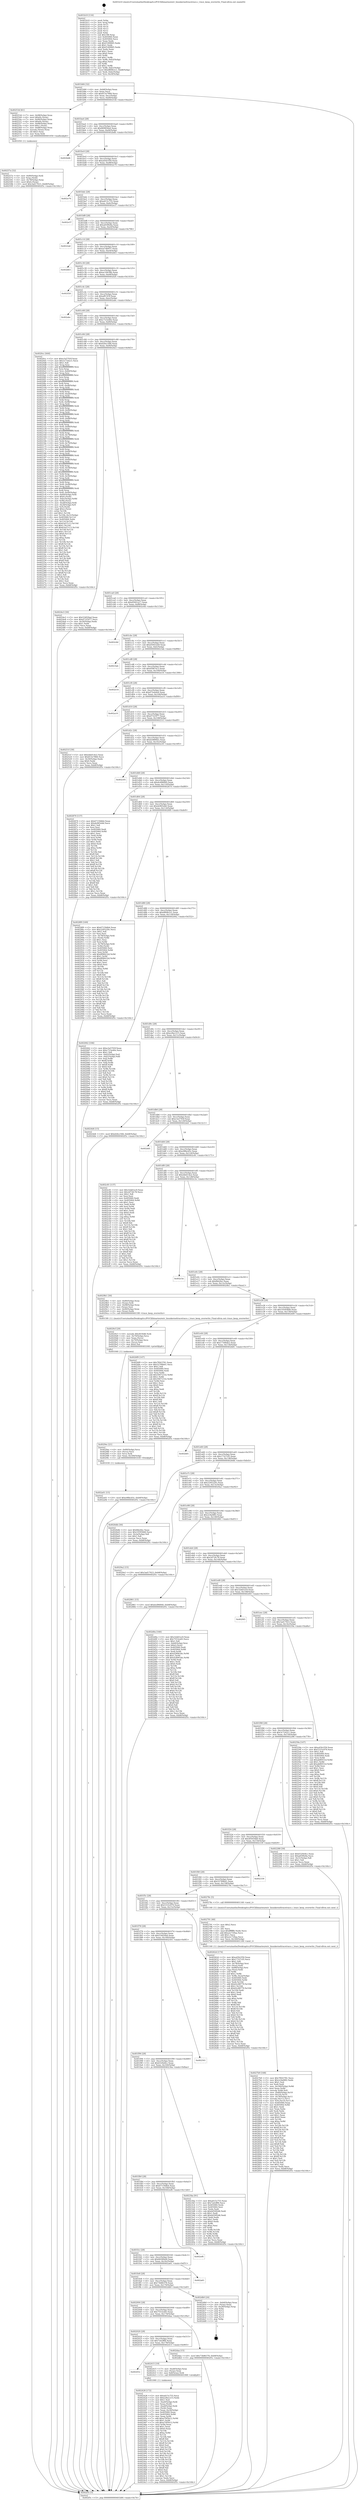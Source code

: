 digraph "0x401b10" {
  label = "0x401b10 (/mnt/c/Users/mathe/Desktop/tcc/POCII/binaries/extr_linuxkerneltracetrace.c_trace_keep_overwrite_Final-ollvm.out::main(0))"
  labelloc = "t"
  node[shape=record]

  Entry [label="",width=0.3,height=0.3,shape=circle,fillcolor=black,style=filled]
  "0x401b84" [label="{
     0x401b84 [32]\l
     | [instrs]\l
     &nbsp;&nbsp;0x401b84 \<+6\>: mov -0xb8(%rbp),%eax\l
     &nbsp;&nbsp;0x401b8a \<+2\>: mov %eax,%ecx\l
     &nbsp;&nbsp;0x401b8c \<+6\>: sub $0x815e7866,%ecx\l
     &nbsp;&nbsp;0x401b92 \<+6\>: mov %eax,-0xcc(%rbp)\l
     &nbsp;&nbsp;0x401b98 \<+6\>: mov %ecx,-0xd0(%rbp)\l
     &nbsp;&nbsp;0x401b9e \<+6\>: je 000000000040253d \<main+0xa2d\>\l
  }"]
  "0x40253d" [label="{
     0x40253d [61]\l
     | [instrs]\l
     &nbsp;&nbsp;0x40253d \<+7\>: mov -0x98(%rbp),%rax\l
     &nbsp;&nbsp;0x402544 \<+6\>: movl $0x64,(%rax)\l
     &nbsp;&nbsp;0x40254a \<+7\>: mov -0x90(%rbp),%rax\l
     &nbsp;&nbsp;0x402551 \<+6\>: movl $0x64,(%rax)\l
     &nbsp;&nbsp;0x402557 \<+7\>: mov -0x88(%rbp),%rax\l
     &nbsp;&nbsp;0x40255e \<+6\>: movl $0x1,(%rax)\l
     &nbsp;&nbsp;0x402564 \<+7\>: mov -0x88(%rbp),%rax\l
     &nbsp;&nbsp;0x40256b \<+3\>: movslq (%rax),%rax\l
     &nbsp;&nbsp;0x40256e \<+4\>: shl $0x3,%rax\l
     &nbsp;&nbsp;0x402572 \<+3\>: mov %rax,%rdi\l
     &nbsp;&nbsp;0x402575 \<+5\>: call 0000000000401050 \<malloc@plt\>\l
     | [calls]\l
     &nbsp;&nbsp;0x401050 \{1\} (unknown)\l
  }"]
  "0x401ba4" [label="{
     0x401ba4 [28]\l
     | [instrs]\l
     &nbsp;&nbsp;0x401ba4 \<+5\>: jmp 0000000000401ba9 \<main+0x99\>\l
     &nbsp;&nbsp;0x401ba9 \<+6\>: mov -0xcc(%rbp),%eax\l
     &nbsp;&nbsp;0x401baf \<+5\>: sub $0x869856a4,%eax\l
     &nbsp;&nbsp;0x401bb4 \<+6\>: mov %eax,-0xd4(%rbp)\l
     &nbsp;&nbsp;0x401bba \<+6\>: je 0000000000402bdb \<main+0x10cb\>\l
  }"]
  Exit [label="",width=0.3,height=0.3,shape=circle,fillcolor=black,style=filled,peripheries=2]
  "0x402bdb" [label="{
     0x402bdb\l
  }", style=dashed]
  "0x401bc0" [label="{
     0x401bc0 [28]\l
     | [instrs]\l
     &nbsp;&nbsp;0x401bc0 \<+5\>: jmp 0000000000401bc5 \<main+0xb5\>\l
     &nbsp;&nbsp;0x401bc5 \<+6\>: mov -0xcc(%rbp),%eax\l
     &nbsp;&nbsp;0x401bcb \<+5\>: sub $0xa45b1f59,%eax\l
     &nbsp;&nbsp;0x401bd0 \<+6\>: mov %eax,-0xd8(%rbp)\l
     &nbsp;&nbsp;0x401bd6 \<+6\>: je 0000000000402e70 \<main+0x1360\>\l
  }"]
  "0x402a01" [label="{
     0x402a01 [15]\l
     | [instrs]\l
     &nbsp;&nbsp;0x402a01 \<+10\>: movl $0xe98bcb5c,-0xb8(%rbp)\l
     &nbsp;&nbsp;0x402a0b \<+5\>: jmp 0000000000402f5c \<main+0x144c\>\l
  }"]
  "0x402e70" [label="{
     0x402e70\l
  }", style=dashed]
  "0x401bdc" [label="{
     0x401bdc [28]\l
     | [instrs]\l
     &nbsp;&nbsp;0x401bdc \<+5\>: jmp 0000000000401be1 \<main+0xd1\>\l
     &nbsp;&nbsp;0x401be1 \<+6\>: mov -0xcc(%rbp),%eax\l
     &nbsp;&nbsp;0x401be7 \<+5\>: sub $0xa615c755,%eax\l
     &nbsp;&nbsp;0x401bec \<+6\>: mov %eax,-0xdc(%rbp)\l
     &nbsp;&nbsp;0x401bf2 \<+6\>: je 0000000000402e37 \<main+0x1327\>\l
  }"]
  "0x4029ec" [label="{
     0x4029ec [21]\l
     | [instrs]\l
     &nbsp;&nbsp;0x4029ec \<+4\>: mov -0x80(%rbp),%rcx\l
     &nbsp;&nbsp;0x4029f0 \<+3\>: mov (%rcx),%rcx\l
     &nbsp;&nbsp;0x4029f3 \<+3\>: mov %rcx,%rdi\l
     &nbsp;&nbsp;0x4029f6 \<+6\>: mov %eax,-0x184(%rbp)\l
     &nbsp;&nbsp;0x4029fc \<+5\>: call 0000000000401030 \<free@plt\>\l
     | [calls]\l
     &nbsp;&nbsp;0x401030 \{1\} (unknown)\l
  }"]
  "0x402e37" [label="{
     0x402e37\l
  }", style=dashed]
  "0x401bf8" [label="{
     0x401bf8 [28]\l
     | [instrs]\l
     &nbsp;&nbsp;0x401bf8 \<+5\>: jmp 0000000000401bfd \<main+0xed\>\l
     &nbsp;&nbsp;0x401bfd \<+6\>: mov -0xcc(%rbp),%eax\l
     &nbsp;&nbsp;0x401c03 \<+5\>: sub $0xa65f9e8a,%eax\l
     &nbsp;&nbsp;0x401c08 \<+6\>: mov %eax,-0xe0(%rbp)\l
     &nbsp;&nbsp;0x401c0e \<+6\>: je 00000000004022a6 \<main+0x796\>\l
  }"]
  "0x4029cf" [label="{
     0x4029cf [29]\l
     | [instrs]\l
     &nbsp;&nbsp;0x4029cf \<+10\>: movabs $0x4030d6,%rdi\l
     &nbsp;&nbsp;0x4029d9 \<+4\>: mov -0x70(%rbp),%rcx\l
     &nbsp;&nbsp;0x4029dd \<+2\>: mov %eax,(%rcx)\l
     &nbsp;&nbsp;0x4029df \<+4\>: mov -0x70(%rbp),%rcx\l
     &nbsp;&nbsp;0x4029e3 \<+2\>: mov (%rcx),%esi\l
     &nbsp;&nbsp;0x4029e5 \<+2\>: mov $0x0,%al\l
     &nbsp;&nbsp;0x4029e7 \<+5\>: call 0000000000401040 \<printf@plt\>\l
     | [calls]\l
     &nbsp;&nbsp;0x401040 \{1\} (unknown)\l
  }"]
  "0x4022a6" [label="{
     0x4022a6\l
  }", style=dashed]
  "0x401c14" [label="{
     0x401c14 [28]\l
     | [instrs]\l
     &nbsp;&nbsp;0x401c14 \<+5\>: jmp 0000000000401c19 \<main+0x109\>\l
     &nbsp;&nbsp;0x401c19 \<+6\>: mov -0xcc(%rbp),%eax\l
     &nbsp;&nbsp;0x401c1f \<+5\>: sub $0xaa7db937,%eax\l
     &nbsp;&nbsp;0x401c24 \<+6\>: mov %eax,-0xe4(%rbp)\l
     &nbsp;&nbsp;0x401c2a \<+6\>: je 0000000000402b63 \<main+0x1053\>\l
  }"]
  "0x4027b9" [label="{
     0x4027b9 [168]\l
     | [instrs]\l
     &nbsp;&nbsp;0x4027b9 \<+5\>: mov $0x7f043781,%ecx\l
     &nbsp;&nbsp;0x4027be \<+5\>: mov $0x2c9a08f2,%edx\l
     &nbsp;&nbsp;0x4027c3 \<+3\>: mov $0x1,%sil\l
     &nbsp;&nbsp;0x4027c6 \<+2\>: xor %edi,%edi\l
     &nbsp;&nbsp;0x4027c8 \<+7\>: mov -0x180(%rbp),%r8d\l
     &nbsp;&nbsp;0x4027cf \<+4\>: imul %eax,%r8d\l
     &nbsp;&nbsp;0x4027d3 \<+3\>: movslq %r8d,%r9\l
     &nbsp;&nbsp;0x4027d6 \<+4\>: mov -0x80(%rbp),%r10\l
     &nbsp;&nbsp;0x4027da \<+3\>: mov (%r10),%r10\l
     &nbsp;&nbsp;0x4027dd \<+4\>: mov -0x78(%rbp),%r11\l
     &nbsp;&nbsp;0x4027e1 \<+3\>: movslq (%r11),%r11\l
     &nbsp;&nbsp;0x4027e4 \<+4\>: mov %r9,(%r10,%r11,8)\l
     &nbsp;&nbsp;0x4027e8 \<+7\>: mov 0x405060,%eax\l
     &nbsp;&nbsp;0x4027ef \<+8\>: mov 0x405064,%r8d\l
     &nbsp;&nbsp;0x4027f7 \<+3\>: sub $0x1,%edi\l
     &nbsp;&nbsp;0x4027fa \<+2\>: mov %eax,%ebx\l
     &nbsp;&nbsp;0x4027fc \<+2\>: add %edi,%ebx\l
     &nbsp;&nbsp;0x4027fe \<+3\>: imul %ebx,%eax\l
     &nbsp;&nbsp;0x402801 \<+3\>: and $0x1,%eax\l
     &nbsp;&nbsp;0x402804 \<+3\>: cmp $0x0,%eax\l
     &nbsp;&nbsp;0x402807 \<+4\>: sete %r14b\l
     &nbsp;&nbsp;0x40280b \<+4\>: cmp $0xa,%r8d\l
     &nbsp;&nbsp;0x40280f \<+4\>: setl %r15b\l
     &nbsp;&nbsp;0x402813 \<+3\>: mov %r14b,%r12b\l
     &nbsp;&nbsp;0x402816 \<+4\>: xor $0xff,%r12b\l
     &nbsp;&nbsp;0x40281a \<+3\>: mov %r15b,%r13b\l
     &nbsp;&nbsp;0x40281d \<+4\>: xor $0xff,%r13b\l
     &nbsp;&nbsp;0x402821 \<+4\>: xor $0x1,%sil\l
     &nbsp;&nbsp;0x402825 \<+3\>: mov %r12b,%al\l
     &nbsp;&nbsp;0x402828 \<+2\>: and $0xff,%al\l
     &nbsp;&nbsp;0x40282a \<+3\>: and %sil,%r14b\l
     &nbsp;&nbsp;0x40282d \<+3\>: mov %r13b,%dil\l
     &nbsp;&nbsp;0x402830 \<+4\>: and $0xff,%dil\l
     &nbsp;&nbsp;0x402834 \<+3\>: and %sil,%r15b\l
     &nbsp;&nbsp;0x402837 \<+3\>: or %r14b,%al\l
     &nbsp;&nbsp;0x40283a \<+3\>: or %r15b,%dil\l
     &nbsp;&nbsp;0x40283d \<+3\>: xor %dil,%al\l
     &nbsp;&nbsp;0x402840 \<+3\>: or %r13b,%r12b\l
     &nbsp;&nbsp;0x402843 \<+4\>: xor $0xff,%r12b\l
     &nbsp;&nbsp;0x402847 \<+4\>: or $0x1,%sil\l
     &nbsp;&nbsp;0x40284b \<+3\>: and %sil,%r12b\l
     &nbsp;&nbsp;0x40284e \<+3\>: or %r12b,%al\l
     &nbsp;&nbsp;0x402851 \<+2\>: test $0x1,%al\l
     &nbsp;&nbsp;0x402853 \<+3\>: cmovne %edx,%ecx\l
     &nbsp;&nbsp;0x402856 \<+6\>: mov %ecx,-0xb8(%rbp)\l
     &nbsp;&nbsp;0x40285c \<+5\>: jmp 0000000000402f5c \<main+0x144c\>\l
  }"]
  "0x402b63" [label="{
     0x402b63\l
  }", style=dashed]
  "0x401c30" [label="{
     0x401c30 [28]\l
     | [instrs]\l
     &nbsp;&nbsp;0x401c30 \<+5\>: jmp 0000000000401c35 \<main+0x125\>\l
     &nbsp;&nbsp;0x401c35 \<+6\>: mov -0xcc(%rbp),%eax\l
     &nbsp;&nbsp;0x401c3b \<+5\>: sub $0xac18438b,%eax\l
     &nbsp;&nbsp;0x401c40 \<+6\>: mov %eax,-0xe8(%rbp)\l
     &nbsp;&nbsp;0x401c46 \<+6\>: je 0000000000402f20 \<main+0x1410\>\l
  }"]
  "0x402791" [label="{
     0x402791 [40]\l
     | [instrs]\l
     &nbsp;&nbsp;0x402791 \<+5\>: mov $0x2,%ecx\l
     &nbsp;&nbsp;0x402796 \<+1\>: cltd\l
     &nbsp;&nbsp;0x402797 \<+2\>: idiv %ecx\l
     &nbsp;&nbsp;0x402799 \<+6\>: imul $0xfffffffe,%edx,%ecx\l
     &nbsp;&nbsp;0x40279f \<+6\>: add $0xa2c729aa,%ecx\l
     &nbsp;&nbsp;0x4027a5 \<+3\>: add $0x1,%ecx\l
     &nbsp;&nbsp;0x4027a8 \<+6\>: sub $0xa2c729aa,%ecx\l
     &nbsp;&nbsp;0x4027ae \<+6\>: mov %ecx,-0x180(%rbp)\l
     &nbsp;&nbsp;0x4027b4 \<+5\>: call 0000000000401160 \<next_i\>\l
     | [calls]\l
     &nbsp;&nbsp;0x401160 \{1\} (/mnt/c/Users/mathe/Desktop/tcc/POCII/binaries/extr_linuxkerneltracetrace.c_trace_keep_overwrite_Final-ollvm.out::next_i)\l
  }"]
  "0x402f20" [label="{
     0x402f20\l
  }", style=dashed]
  "0x401c4c" [label="{
     0x401c4c [28]\l
     | [instrs]\l
     &nbsp;&nbsp;0x401c4c \<+5\>: jmp 0000000000401c51 \<main+0x141\>\l
     &nbsp;&nbsp;0x401c51 \<+6\>: mov -0xcc(%rbp),%eax\l
     &nbsp;&nbsp;0x401c57 \<+5\>: sub $0xaff15f3f,%eax\l
     &nbsp;&nbsp;0x401c5c \<+6\>: mov %eax,-0xec(%rbp)\l
     &nbsp;&nbsp;0x401c62 \<+6\>: je 0000000000402abc \<main+0xfac\>\l
  }"]
  "0x40257a" [label="{
     0x40257a [32]\l
     | [instrs]\l
     &nbsp;&nbsp;0x40257a \<+4\>: mov -0x80(%rbp),%rdi\l
     &nbsp;&nbsp;0x40257e \<+3\>: mov %rax,(%rdi)\l
     &nbsp;&nbsp;0x402581 \<+4\>: mov -0x78(%rbp),%rax\l
     &nbsp;&nbsp;0x402585 \<+6\>: movl $0x0,(%rax)\l
     &nbsp;&nbsp;0x40258b \<+10\>: movl $0x3ad17023,-0xb8(%rbp)\l
     &nbsp;&nbsp;0x402595 \<+5\>: jmp 0000000000402f5c \<main+0x144c\>\l
  }"]
  "0x402abc" [label="{
     0x402abc\l
  }", style=dashed]
  "0x401c68" [label="{
     0x401c68 [28]\l
     | [instrs]\l
     &nbsp;&nbsp;0x401c68 \<+5\>: jmp 0000000000401c6d \<main+0x15d\>\l
     &nbsp;&nbsp;0x401c6d \<+6\>: mov -0xcc(%rbp),%eax\l
     &nbsp;&nbsp;0x401c73 \<+5\>: sub $0xc723e40e,%eax\l
     &nbsp;&nbsp;0x401c78 \<+6\>: mov %eax,-0xf0(%rbp)\l
     &nbsp;&nbsp;0x401c7e \<+6\>: je 00000000004020cc \<main+0x5bc\>\l
  }"]
  "0x402428" [label="{
     0x402428 [172]\l
     | [instrs]\l
     &nbsp;&nbsp;0x402428 \<+5\>: mov $0xa615c755,%ecx\l
     &nbsp;&nbsp;0x40242d \<+5\>: mov $0xe28a1215,%edx\l
     &nbsp;&nbsp;0x402432 \<+3\>: mov $0x1,%sil\l
     &nbsp;&nbsp;0x402435 \<+7\>: mov -0xa0(%rbp),%rdi\l
     &nbsp;&nbsp;0x40243c \<+2\>: mov %eax,(%rdi)\l
     &nbsp;&nbsp;0x40243e \<+7\>: mov -0xa0(%rbp),%rdi\l
     &nbsp;&nbsp;0x402445 \<+2\>: mov (%rdi),%eax\l
     &nbsp;&nbsp;0x402447 \<+3\>: mov %eax,-0x30(%rbp)\l
     &nbsp;&nbsp;0x40244a \<+7\>: mov 0x405060,%eax\l
     &nbsp;&nbsp;0x402451 \<+8\>: mov 0x405064,%r8d\l
     &nbsp;&nbsp;0x402459 \<+3\>: mov %eax,%r9d\l
     &nbsp;&nbsp;0x40245c \<+7\>: add $0xa70f5b12,%r9d\l
     &nbsp;&nbsp;0x402463 \<+4\>: sub $0x1,%r9d\l
     &nbsp;&nbsp;0x402467 \<+7\>: sub $0xa70f5b12,%r9d\l
     &nbsp;&nbsp;0x40246e \<+4\>: imul %r9d,%eax\l
     &nbsp;&nbsp;0x402472 \<+3\>: and $0x1,%eax\l
     &nbsp;&nbsp;0x402475 \<+3\>: cmp $0x0,%eax\l
     &nbsp;&nbsp;0x402478 \<+4\>: sete %r10b\l
     &nbsp;&nbsp;0x40247c \<+4\>: cmp $0xa,%r8d\l
     &nbsp;&nbsp;0x402480 \<+4\>: setl %r11b\l
     &nbsp;&nbsp;0x402484 \<+3\>: mov %r10b,%bl\l
     &nbsp;&nbsp;0x402487 \<+3\>: xor $0xff,%bl\l
     &nbsp;&nbsp;0x40248a \<+3\>: mov %r11b,%r14b\l
     &nbsp;&nbsp;0x40248d \<+4\>: xor $0xff,%r14b\l
     &nbsp;&nbsp;0x402491 \<+4\>: xor $0x0,%sil\l
     &nbsp;&nbsp;0x402495 \<+3\>: mov %bl,%r15b\l
     &nbsp;&nbsp;0x402498 \<+4\>: and $0x0,%r15b\l
     &nbsp;&nbsp;0x40249c \<+3\>: and %sil,%r10b\l
     &nbsp;&nbsp;0x40249f \<+3\>: mov %r14b,%r12b\l
     &nbsp;&nbsp;0x4024a2 \<+4\>: and $0x0,%r12b\l
     &nbsp;&nbsp;0x4024a6 \<+3\>: and %sil,%r11b\l
     &nbsp;&nbsp;0x4024a9 \<+3\>: or %r10b,%r15b\l
     &nbsp;&nbsp;0x4024ac \<+3\>: or %r11b,%r12b\l
     &nbsp;&nbsp;0x4024af \<+3\>: xor %r12b,%r15b\l
     &nbsp;&nbsp;0x4024b2 \<+3\>: or %r14b,%bl\l
     &nbsp;&nbsp;0x4024b5 \<+3\>: xor $0xff,%bl\l
     &nbsp;&nbsp;0x4024b8 \<+4\>: or $0x0,%sil\l
     &nbsp;&nbsp;0x4024bc \<+3\>: and %sil,%bl\l
     &nbsp;&nbsp;0x4024bf \<+3\>: or %bl,%r15b\l
     &nbsp;&nbsp;0x4024c2 \<+4\>: test $0x1,%r15b\l
     &nbsp;&nbsp;0x4024c6 \<+3\>: cmovne %edx,%ecx\l
     &nbsp;&nbsp;0x4024c9 \<+6\>: mov %ecx,-0xb8(%rbp)\l
     &nbsp;&nbsp;0x4024cf \<+5\>: jmp 0000000000402f5c \<main+0x144c\>\l
  }"]
  "0x4020cc" [label="{
     0x4020cc [444]\l
     | [instrs]\l
     &nbsp;&nbsp;0x4020cc \<+5\>: mov $0xe3a5793f,%eax\l
     &nbsp;&nbsp;0x4020d1 \<+5\>: mov $0x3c7242c1,%ecx\l
     &nbsp;&nbsp;0x4020d6 \<+2\>: mov $0x1,%dl\l
     &nbsp;&nbsp;0x4020d8 \<+3\>: mov %rsp,%rsi\l
     &nbsp;&nbsp;0x4020db \<+4\>: add $0xfffffffffffffff0,%rsi\l
     &nbsp;&nbsp;0x4020df \<+3\>: mov %rsi,%rsp\l
     &nbsp;&nbsp;0x4020e2 \<+7\>: mov %rsi,-0xb0(%rbp)\l
     &nbsp;&nbsp;0x4020e9 \<+3\>: mov %rsp,%rsi\l
     &nbsp;&nbsp;0x4020ec \<+4\>: add $0xfffffffffffffff0,%rsi\l
     &nbsp;&nbsp;0x4020f0 \<+3\>: mov %rsi,%rsp\l
     &nbsp;&nbsp;0x4020f3 \<+3\>: mov %rsp,%rdi\l
     &nbsp;&nbsp;0x4020f6 \<+4\>: add $0xfffffffffffffff0,%rdi\l
     &nbsp;&nbsp;0x4020fa \<+3\>: mov %rdi,%rsp\l
     &nbsp;&nbsp;0x4020fd \<+7\>: mov %rdi,-0xa8(%rbp)\l
     &nbsp;&nbsp;0x402104 \<+3\>: mov %rsp,%rdi\l
     &nbsp;&nbsp;0x402107 \<+4\>: add $0xfffffffffffffff0,%rdi\l
     &nbsp;&nbsp;0x40210b \<+3\>: mov %rdi,%rsp\l
     &nbsp;&nbsp;0x40210e \<+7\>: mov %rdi,-0xa0(%rbp)\l
     &nbsp;&nbsp;0x402115 \<+3\>: mov %rsp,%rdi\l
     &nbsp;&nbsp;0x402118 \<+4\>: add $0xfffffffffffffff0,%rdi\l
     &nbsp;&nbsp;0x40211c \<+3\>: mov %rdi,%rsp\l
     &nbsp;&nbsp;0x40211f \<+7\>: mov %rdi,-0x98(%rbp)\l
     &nbsp;&nbsp;0x402126 \<+3\>: mov %rsp,%rdi\l
     &nbsp;&nbsp;0x402129 \<+4\>: add $0xfffffffffffffff0,%rdi\l
     &nbsp;&nbsp;0x40212d \<+3\>: mov %rdi,%rsp\l
     &nbsp;&nbsp;0x402130 \<+7\>: mov %rdi,-0x90(%rbp)\l
     &nbsp;&nbsp;0x402137 \<+3\>: mov %rsp,%rdi\l
     &nbsp;&nbsp;0x40213a \<+4\>: add $0xfffffffffffffff0,%rdi\l
     &nbsp;&nbsp;0x40213e \<+3\>: mov %rdi,%rsp\l
     &nbsp;&nbsp;0x402141 \<+7\>: mov %rdi,-0x88(%rbp)\l
     &nbsp;&nbsp;0x402148 \<+3\>: mov %rsp,%rdi\l
     &nbsp;&nbsp;0x40214b \<+4\>: add $0xfffffffffffffff0,%rdi\l
     &nbsp;&nbsp;0x40214f \<+3\>: mov %rdi,%rsp\l
     &nbsp;&nbsp;0x402152 \<+4\>: mov %rdi,-0x80(%rbp)\l
     &nbsp;&nbsp;0x402156 \<+3\>: mov %rsp,%rdi\l
     &nbsp;&nbsp;0x402159 \<+4\>: add $0xfffffffffffffff0,%rdi\l
     &nbsp;&nbsp;0x40215d \<+3\>: mov %rdi,%rsp\l
     &nbsp;&nbsp;0x402160 \<+4\>: mov %rdi,-0x78(%rbp)\l
     &nbsp;&nbsp;0x402164 \<+3\>: mov %rsp,%rdi\l
     &nbsp;&nbsp;0x402167 \<+4\>: add $0xfffffffffffffff0,%rdi\l
     &nbsp;&nbsp;0x40216b \<+3\>: mov %rdi,%rsp\l
     &nbsp;&nbsp;0x40216e \<+4\>: mov %rdi,-0x70(%rbp)\l
     &nbsp;&nbsp;0x402172 \<+3\>: mov %rsp,%rdi\l
     &nbsp;&nbsp;0x402175 \<+4\>: add $0xfffffffffffffff0,%rdi\l
     &nbsp;&nbsp;0x402179 \<+3\>: mov %rdi,%rsp\l
     &nbsp;&nbsp;0x40217c \<+4\>: mov %rdi,-0x68(%rbp)\l
     &nbsp;&nbsp;0x402180 \<+3\>: mov %rsp,%rdi\l
     &nbsp;&nbsp;0x402183 \<+4\>: add $0xfffffffffffffff0,%rdi\l
     &nbsp;&nbsp;0x402187 \<+3\>: mov %rdi,%rsp\l
     &nbsp;&nbsp;0x40218a \<+4\>: mov %rdi,-0x60(%rbp)\l
     &nbsp;&nbsp;0x40218e \<+3\>: mov %rsp,%rdi\l
     &nbsp;&nbsp;0x402191 \<+4\>: add $0xfffffffffffffff0,%rdi\l
     &nbsp;&nbsp;0x402195 \<+3\>: mov %rdi,%rsp\l
     &nbsp;&nbsp;0x402198 \<+4\>: mov %rdi,-0x58(%rbp)\l
     &nbsp;&nbsp;0x40219c \<+3\>: mov %rsp,%rdi\l
     &nbsp;&nbsp;0x40219f \<+4\>: add $0xfffffffffffffff0,%rdi\l
     &nbsp;&nbsp;0x4021a3 \<+3\>: mov %rdi,%rsp\l
     &nbsp;&nbsp;0x4021a6 \<+4\>: mov %rdi,-0x50(%rbp)\l
     &nbsp;&nbsp;0x4021aa \<+3\>: mov %rsp,%rdi\l
     &nbsp;&nbsp;0x4021ad \<+4\>: add $0xfffffffffffffff0,%rdi\l
     &nbsp;&nbsp;0x4021b1 \<+3\>: mov %rdi,%rsp\l
     &nbsp;&nbsp;0x4021b4 \<+4\>: mov %rdi,-0x48(%rbp)\l
     &nbsp;&nbsp;0x4021b8 \<+3\>: mov %rsp,%rdi\l
     &nbsp;&nbsp;0x4021bb \<+4\>: add $0xfffffffffffffff0,%rdi\l
     &nbsp;&nbsp;0x4021bf \<+3\>: mov %rdi,%rsp\l
     &nbsp;&nbsp;0x4021c2 \<+4\>: mov %rdi,-0x40(%rbp)\l
     &nbsp;&nbsp;0x4021c6 \<+7\>: mov -0xb0(%rbp),%rdi\l
     &nbsp;&nbsp;0x4021cd \<+6\>: movl $0x0,(%rdi)\l
     &nbsp;&nbsp;0x4021d3 \<+7\>: mov -0xbc(%rbp),%r8d\l
     &nbsp;&nbsp;0x4021da \<+3\>: mov %r8d,(%rsi)\l
     &nbsp;&nbsp;0x4021dd \<+7\>: mov -0xa8(%rbp),%rdi\l
     &nbsp;&nbsp;0x4021e4 \<+7\>: mov -0xc8(%rbp),%r9\l
     &nbsp;&nbsp;0x4021eb \<+3\>: mov %r9,(%rdi)\l
     &nbsp;&nbsp;0x4021ee \<+3\>: cmpl $0x2,(%rsi)\l
     &nbsp;&nbsp;0x4021f1 \<+4\>: setne %r10b\l
     &nbsp;&nbsp;0x4021f5 \<+4\>: and $0x1,%r10b\l
     &nbsp;&nbsp;0x4021f9 \<+4\>: mov %r10b,-0x31(%rbp)\l
     &nbsp;&nbsp;0x4021fd \<+8\>: mov 0x405060,%r11d\l
     &nbsp;&nbsp;0x402205 \<+7\>: mov 0x405064,%ebx\l
     &nbsp;&nbsp;0x40220c \<+3\>: mov %r11d,%r14d\l
     &nbsp;&nbsp;0x40220f \<+7\>: sub $0xb3a57c13,%r14d\l
     &nbsp;&nbsp;0x402216 \<+4\>: sub $0x1,%r14d\l
     &nbsp;&nbsp;0x40221a \<+7\>: add $0xb3a57c13,%r14d\l
     &nbsp;&nbsp;0x402221 \<+4\>: imul %r14d,%r11d\l
     &nbsp;&nbsp;0x402225 \<+4\>: and $0x1,%r11d\l
     &nbsp;&nbsp;0x402229 \<+4\>: cmp $0x0,%r11d\l
     &nbsp;&nbsp;0x40222d \<+4\>: sete %r10b\l
     &nbsp;&nbsp;0x402231 \<+3\>: cmp $0xa,%ebx\l
     &nbsp;&nbsp;0x402234 \<+4\>: setl %r15b\l
     &nbsp;&nbsp;0x402238 \<+3\>: mov %r10b,%r12b\l
     &nbsp;&nbsp;0x40223b \<+4\>: xor $0xff,%r12b\l
     &nbsp;&nbsp;0x40223f \<+3\>: mov %r15b,%r13b\l
     &nbsp;&nbsp;0x402242 \<+4\>: xor $0xff,%r13b\l
     &nbsp;&nbsp;0x402246 \<+3\>: xor $0x1,%dl\l
     &nbsp;&nbsp;0x402249 \<+3\>: mov %r12b,%sil\l
     &nbsp;&nbsp;0x40224c \<+4\>: and $0xff,%sil\l
     &nbsp;&nbsp;0x402250 \<+3\>: and %dl,%r10b\l
     &nbsp;&nbsp;0x402253 \<+3\>: mov %r13b,%dil\l
     &nbsp;&nbsp;0x402256 \<+4\>: and $0xff,%dil\l
     &nbsp;&nbsp;0x40225a \<+3\>: and %dl,%r15b\l
     &nbsp;&nbsp;0x40225d \<+3\>: or %r10b,%sil\l
     &nbsp;&nbsp;0x402260 \<+3\>: or %r15b,%dil\l
     &nbsp;&nbsp;0x402263 \<+3\>: xor %dil,%sil\l
     &nbsp;&nbsp;0x402266 \<+3\>: or %r13b,%r12b\l
     &nbsp;&nbsp;0x402269 \<+4\>: xor $0xff,%r12b\l
     &nbsp;&nbsp;0x40226d \<+3\>: or $0x1,%dl\l
     &nbsp;&nbsp;0x402270 \<+3\>: and %dl,%r12b\l
     &nbsp;&nbsp;0x402273 \<+3\>: or %r12b,%sil\l
     &nbsp;&nbsp;0x402276 \<+4\>: test $0x1,%sil\l
     &nbsp;&nbsp;0x40227a \<+3\>: cmovne %ecx,%eax\l
     &nbsp;&nbsp;0x40227d \<+6\>: mov %eax,-0xb8(%rbp)\l
     &nbsp;&nbsp;0x402283 \<+5\>: jmp 0000000000402f5c \<main+0x144c\>\l
  }"]
  "0x401c84" [label="{
     0x401c84 [28]\l
     | [instrs]\l
     &nbsp;&nbsp;0x401c84 \<+5\>: jmp 0000000000401c89 \<main+0x179\>\l
     &nbsp;&nbsp;0x401c89 \<+6\>: mov -0xcc(%rbp),%eax\l
     &nbsp;&nbsp;0x401c8f \<+5\>: sub $0xd26cc566,%eax\l
     &nbsp;&nbsp;0x401c94 \<+6\>: mov %eax,-0xf4(%rbp)\l
     &nbsp;&nbsp;0x401c9a \<+6\>: je 00000000004024e3 \<main+0x9d3\>\l
  }"]
  "0x40203c" [label="{
     0x40203c\l
  }", style=dashed]
  "0x4024e3" [label="{
     0x4024e3 [30]\l
     | [instrs]\l
     &nbsp;&nbsp;0x4024e3 \<+5\>: mov $0x534f29ad,%eax\l
     &nbsp;&nbsp;0x4024e8 \<+5\>: mov $0xd7325f77,%ecx\l
     &nbsp;&nbsp;0x4024ed \<+3\>: mov -0x30(%rbp),%edx\l
     &nbsp;&nbsp;0x4024f0 \<+3\>: cmp $0x1,%edx\l
     &nbsp;&nbsp;0x4024f3 \<+3\>: cmovl %ecx,%eax\l
     &nbsp;&nbsp;0x4024f6 \<+6\>: mov %eax,-0xb8(%rbp)\l
     &nbsp;&nbsp;0x4024fc \<+5\>: jmp 0000000000402f5c \<main+0x144c\>\l
  }"]
  "0x401ca0" [label="{
     0x401ca0 [28]\l
     | [instrs]\l
     &nbsp;&nbsp;0x401ca0 \<+5\>: jmp 0000000000401ca5 \<main+0x195\>\l
     &nbsp;&nbsp;0x401ca5 \<+6\>: mov -0xcc(%rbp),%eax\l
     &nbsp;&nbsp;0x401cab \<+5\>: sub $0xd5001a17,%eax\l
     &nbsp;&nbsp;0x401cb0 \<+6\>: mov %eax,-0xf8(%rbp)\l
     &nbsp;&nbsp;0x401cb6 \<+6\>: je 0000000000402c6d \<main+0x115d\>\l
  }"]
  "0x402415" [label="{
     0x402415 [19]\l
     | [instrs]\l
     &nbsp;&nbsp;0x402415 \<+7\>: mov -0xa8(%rbp),%rax\l
     &nbsp;&nbsp;0x40241c \<+3\>: mov (%rax),%rax\l
     &nbsp;&nbsp;0x40241f \<+4\>: mov 0x8(%rax),%rdi\l
     &nbsp;&nbsp;0x402423 \<+5\>: call 0000000000401060 \<atoi@plt\>\l
     | [calls]\l
     &nbsp;&nbsp;0x401060 \{1\} (unknown)\l
  }"]
  "0x402c6d" [label="{
     0x402c6d\l
  }", style=dashed]
  "0x401cbc" [label="{
     0x401cbc [28]\l
     | [instrs]\l
     &nbsp;&nbsp;0x401cbc \<+5\>: jmp 0000000000401cc1 \<main+0x1b1\>\l
     &nbsp;&nbsp;0x401cc1 \<+6\>: mov -0xcc(%rbp),%eax\l
     &nbsp;&nbsp;0x401cc7 \<+5\>: sub $0xd5943cb9,%eax\l
     &nbsp;&nbsp;0x401ccc \<+6\>: mov %eax,-0xfc(%rbp)\l
     &nbsp;&nbsp;0x401cd2 \<+6\>: je 00000000004023ab \<main+0x89b\>\l
  }"]
  "0x402020" [label="{
     0x402020 [28]\l
     | [instrs]\l
     &nbsp;&nbsp;0x402020 \<+5\>: jmp 0000000000402025 \<main+0x515\>\l
     &nbsp;&nbsp;0x402025 \<+6\>: mov -0xcc(%rbp),%eax\l
     &nbsp;&nbsp;0x40202b \<+5\>: sub $0x7a42fff4,%eax\l
     &nbsp;&nbsp;0x402030 \<+6\>: mov %eax,-0x178(%rbp)\l
     &nbsp;&nbsp;0x402036 \<+6\>: je 0000000000402415 \<main+0x905\>\l
  }"]
  "0x4023ab" [label="{
     0x4023ab\l
  }", style=dashed]
  "0x401cd8" [label="{
     0x401cd8 [28]\l
     | [instrs]\l
     &nbsp;&nbsp;0x401cd8 \<+5\>: jmp 0000000000401cdd \<main+0x1cd\>\l
     &nbsp;&nbsp;0x401cdd \<+6\>: mov -0xcc(%rbp),%eax\l
     &nbsp;&nbsp;0x401ce3 \<+5\>: sub $0xd5f87ec3,%eax\l
     &nbsp;&nbsp;0x401ce8 \<+6\>: mov %eax,-0x100(%rbp)\l
     &nbsp;&nbsp;0x401cee \<+6\>: je 0000000000402e16 \<main+0x1306\>\l
  }"]
  "0x402daa" [label="{
     0x402daa [15]\l
     | [instrs]\l
     &nbsp;&nbsp;0x402daa \<+10\>: movl $0x73b86378,-0xb8(%rbp)\l
     &nbsp;&nbsp;0x402db4 \<+5\>: jmp 0000000000402f5c \<main+0x144c\>\l
  }"]
  "0x402e16" [label="{
     0x402e16\l
  }", style=dashed]
  "0x401cf4" [label="{
     0x401cf4 [28]\l
     | [instrs]\l
     &nbsp;&nbsp;0x401cf4 \<+5\>: jmp 0000000000401cf9 \<main+0x1e9\>\l
     &nbsp;&nbsp;0x401cf9 \<+6\>: mov -0xcc(%rbp),%eax\l
     &nbsp;&nbsp;0x401cff \<+5\>: sub $0xd72eb4e6,%eax\l
     &nbsp;&nbsp;0x401d04 \<+6\>: mov %eax,-0x104(%rbp)\l
     &nbsp;&nbsp;0x401d0a \<+6\>: je 0000000000402a10 \<main+0xf00\>\l
  }"]
  "0x402004" [label="{
     0x402004 [28]\l
     | [instrs]\l
     &nbsp;&nbsp;0x402004 \<+5\>: jmp 0000000000402009 \<main+0x4f9\>\l
     &nbsp;&nbsp;0x402009 \<+6\>: mov -0xcc(%rbp),%eax\l
     &nbsp;&nbsp;0x40200f \<+5\>: sub $0x7553ce83,%eax\l
     &nbsp;&nbsp;0x402014 \<+6\>: mov %eax,-0x174(%rbp)\l
     &nbsp;&nbsp;0x40201a \<+6\>: je 0000000000402daa \<main+0x129a\>\l
  }"]
  "0x402a10" [label="{
     0x402a10\l
  }", style=dashed]
  "0x401d10" [label="{
     0x401d10 [28]\l
     | [instrs]\l
     &nbsp;&nbsp;0x401d10 \<+5\>: jmp 0000000000401d15 \<main+0x205\>\l
     &nbsp;&nbsp;0x401d15 \<+6\>: mov -0xcc(%rbp),%eax\l
     &nbsp;&nbsp;0x401d1b \<+5\>: sub $0xd7325f77,%eax\l
     &nbsp;&nbsp;0x401d20 \<+6\>: mov %eax,-0x108(%rbp)\l
     &nbsp;&nbsp;0x401d26 \<+6\>: je 000000000040251f \<main+0xa0f\>\l
  }"]
  "0x402db9" [label="{
     0x402db9 [24]\l
     | [instrs]\l
     &nbsp;&nbsp;0x402db9 \<+7\>: mov -0xb0(%rbp),%rax\l
     &nbsp;&nbsp;0x402dc0 \<+2\>: mov (%rax),%eax\l
     &nbsp;&nbsp;0x402dc2 \<+4\>: lea -0x28(%rbp),%rsp\l
     &nbsp;&nbsp;0x402dc6 \<+1\>: pop %rbx\l
     &nbsp;&nbsp;0x402dc7 \<+2\>: pop %r12\l
     &nbsp;&nbsp;0x402dc9 \<+2\>: pop %r13\l
     &nbsp;&nbsp;0x402dcb \<+2\>: pop %r14\l
     &nbsp;&nbsp;0x402dcd \<+2\>: pop %r15\l
     &nbsp;&nbsp;0x402dcf \<+1\>: pop %rbp\l
     &nbsp;&nbsp;0x402dd0 \<+1\>: ret\l
  }"]
  "0x40251f" [label="{
     0x40251f [30]\l
     | [instrs]\l
     &nbsp;&nbsp;0x40251f \<+5\>: mov $0xebb414e2,%eax\l
     &nbsp;&nbsp;0x402524 \<+5\>: mov $0x815e7866,%ecx\l
     &nbsp;&nbsp;0x402529 \<+3\>: mov -0x30(%rbp),%edx\l
     &nbsp;&nbsp;0x40252c \<+3\>: cmp $0x0,%edx\l
     &nbsp;&nbsp;0x40252f \<+3\>: cmove %ecx,%eax\l
     &nbsp;&nbsp;0x402532 \<+6\>: mov %eax,-0xb8(%rbp)\l
     &nbsp;&nbsp;0x402538 \<+5\>: jmp 0000000000402f5c \<main+0x144c\>\l
  }"]
  "0x401d2c" [label="{
     0x401d2c [28]\l
     | [instrs]\l
     &nbsp;&nbsp;0x401d2c \<+5\>: jmp 0000000000401d31 \<main+0x221\>\l
     &nbsp;&nbsp;0x401d31 \<+6\>: mov -0xcc(%rbp),%eax\l
     &nbsp;&nbsp;0x401d37 \<+5\>: sub $0xdc8890ec,%eax\l
     &nbsp;&nbsp;0x401d3c \<+6\>: mov %eax,-0x10c(%rbp)\l
     &nbsp;&nbsp;0x401d42 \<+6\>: je 0000000000402c05 \<main+0x10f5\>\l
  }"]
  "0x401fe8" [label="{
     0x401fe8 [28]\l
     | [instrs]\l
     &nbsp;&nbsp;0x401fe8 \<+5\>: jmp 0000000000401fed \<main+0x4dd\>\l
     &nbsp;&nbsp;0x401fed \<+6\>: mov -0xcc(%rbp),%eax\l
     &nbsp;&nbsp;0x401ff3 \<+5\>: sub $0x73b86378,%eax\l
     &nbsp;&nbsp;0x401ff8 \<+6\>: mov %eax,-0x170(%rbp)\l
     &nbsp;&nbsp;0x401ffe \<+6\>: je 0000000000402db9 \<main+0x12a9\>\l
  }"]
  "0x402c05" [label="{
     0x402c05\l
  }", style=dashed]
  "0x401d48" [label="{
     0x401d48 [28]\l
     | [instrs]\l
     &nbsp;&nbsp;0x401d48 \<+5\>: jmp 0000000000401d4d \<main+0x23d\>\l
     &nbsp;&nbsp;0x401d4d \<+6\>: mov -0xcc(%rbp),%eax\l
     &nbsp;&nbsp;0x401d53 \<+5\>: sub $0xdcd96840,%eax\l
     &nbsp;&nbsp;0x401d58 \<+6\>: mov %eax,-0x110(%rbp)\l
     &nbsp;&nbsp;0x401d5e \<+6\>: je 0000000000402870 \<main+0xd60\>\l
  }"]
  "0x402a61" [label="{
     0x402a61\l
  }", style=dashed]
  "0x402870" [label="{
     0x402870 [137]\l
     | [instrs]\l
     &nbsp;&nbsp;0x402870 \<+5\>: mov $0x67159db4,%eax\l
     &nbsp;&nbsp;0x402875 \<+5\>: mov $0xde965eb6,%ecx\l
     &nbsp;&nbsp;0x40287a \<+2\>: mov $0x1,%dl\l
     &nbsp;&nbsp;0x40287c \<+2\>: xor %esi,%esi\l
     &nbsp;&nbsp;0x40287e \<+7\>: mov 0x405060,%edi\l
     &nbsp;&nbsp;0x402885 \<+8\>: mov 0x405064,%r8d\l
     &nbsp;&nbsp;0x40288d \<+3\>: sub $0x1,%esi\l
     &nbsp;&nbsp;0x402890 \<+3\>: mov %edi,%r9d\l
     &nbsp;&nbsp;0x402893 \<+3\>: add %esi,%r9d\l
     &nbsp;&nbsp;0x402896 \<+4\>: imul %r9d,%edi\l
     &nbsp;&nbsp;0x40289a \<+3\>: and $0x1,%edi\l
     &nbsp;&nbsp;0x40289d \<+3\>: cmp $0x0,%edi\l
     &nbsp;&nbsp;0x4028a0 \<+4\>: sete %r10b\l
     &nbsp;&nbsp;0x4028a4 \<+4\>: cmp $0xa,%r8d\l
     &nbsp;&nbsp;0x4028a8 \<+4\>: setl %r11b\l
     &nbsp;&nbsp;0x4028ac \<+3\>: mov %r10b,%bl\l
     &nbsp;&nbsp;0x4028af \<+3\>: xor $0xff,%bl\l
     &nbsp;&nbsp;0x4028b2 \<+3\>: mov %r11b,%r14b\l
     &nbsp;&nbsp;0x4028b5 \<+4\>: xor $0xff,%r14b\l
     &nbsp;&nbsp;0x4028b9 \<+3\>: xor $0x1,%dl\l
     &nbsp;&nbsp;0x4028bc \<+3\>: mov %bl,%r15b\l
     &nbsp;&nbsp;0x4028bf \<+4\>: and $0xff,%r15b\l
     &nbsp;&nbsp;0x4028c3 \<+3\>: and %dl,%r10b\l
     &nbsp;&nbsp;0x4028c6 \<+3\>: mov %r14b,%r12b\l
     &nbsp;&nbsp;0x4028c9 \<+4\>: and $0xff,%r12b\l
     &nbsp;&nbsp;0x4028cd \<+3\>: and %dl,%r11b\l
     &nbsp;&nbsp;0x4028d0 \<+3\>: or %r10b,%r15b\l
     &nbsp;&nbsp;0x4028d3 \<+3\>: or %r11b,%r12b\l
     &nbsp;&nbsp;0x4028d6 \<+3\>: xor %r12b,%r15b\l
     &nbsp;&nbsp;0x4028d9 \<+3\>: or %r14b,%bl\l
     &nbsp;&nbsp;0x4028dc \<+3\>: xor $0xff,%bl\l
     &nbsp;&nbsp;0x4028df \<+3\>: or $0x1,%dl\l
     &nbsp;&nbsp;0x4028e2 \<+2\>: and %dl,%bl\l
     &nbsp;&nbsp;0x4028e4 \<+3\>: or %bl,%r15b\l
     &nbsp;&nbsp;0x4028e7 \<+4\>: test $0x1,%r15b\l
     &nbsp;&nbsp;0x4028eb \<+3\>: cmovne %ecx,%eax\l
     &nbsp;&nbsp;0x4028ee \<+6\>: mov %eax,-0xb8(%rbp)\l
     &nbsp;&nbsp;0x4028f4 \<+5\>: jmp 0000000000402f5c \<main+0x144c\>\l
  }"]
  "0x401d64" [label="{
     0x401d64 [28]\l
     | [instrs]\l
     &nbsp;&nbsp;0x401d64 \<+5\>: jmp 0000000000401d69 \<main+0x259\>\l
     &nbsp;&nbsp;0x401d69 \<+6\>: mov -0xcc(%rbp),%eax\l
     &nbsp;&nbsp;0x401d6f \<+5\>: sub $0xde965eb6,%eax\l
     &nbsp;&nbsp;0x401d74 \<+6\>: mov %eax,-0x114(%rbp)\l
     &nbsp;&nbsp;0x401d7a \<+6\>: je 00000000004028f9 \<main+0xde9\>\l
  }"]
  "0x401fcc" [label="{
     0x401fcc [28]\l
     | [instrs]\l
     &nbsp;&nbsp;0x401fcc \<+5\>: jmp 0000000000401fd1 \<main+0x4c1\>\l
     &nbsp;&nbsp;0x401fd1 \<+6\>: mov -0xcc(%rbp),%eax\l
     &nbsp;&nbsp;0x401fd7 \<+5\>: sub $0x6b589efd,%eax\l
     &nbsp;&nbsp;0x401fdc \<+6\>: mov %eax,-0x16c(%rbp)\l
     &nbsp;&nbsp;0x401fe2 \<+6\>: je 0000000000402a61 \<main+0xf51\>\l
  }"]
  "0x4028f9" [label="{
     0x4028f9 [169]\l
     | [instrs]\l
     &nbsp;&nbsp;0x4028f9 \<+5\>: mov $0x67159db4,%eax\l
     &nbsp;&nbsp;0x4028fe \<+5\>: mov $0x2295220c,%ecx\l
     &nbsp;&nbsp;0x402903 \<+2\>: mov $0x1,%dl\l
     &nbsp;&nbsp;0x402905 \<+2\>: xor %esi,%esi\l
     &nbsp;&nbsp;0x402907 \<+4\>: mov -0x78(%rbp),%rdi\l
     &nbsp;&nbsp;0x40290b \<+3\>: mov (%rdi),%r8d\l
     &nbsp;&nbsp;0x40290e \<+3\>: sub $0x1,%esi\l
     &nbsp;&nbsp;0x402911 \<+3\>: sub %esi,%r8d\l
     &nbsp;&nbsp;0x402914 \<+4\>: mov -0x78(%rbp),%rdi\l
     &nbsp;&nbsp;0x402918 \<+3\>: mov %r8d,(%rdi)\l
     &nbsp;&nbsp;0x40291b \<+7\>: mov 0x405060,%esi\l
     &nbsp;&nbsp;0x402922 \<+8\>: mov 0x405064,%r8d\l
     &nbsp;&nbsp;0x40292a \<+3\>: mov %esi,%r9d\l
     &nbsp;&nbsp;0x40292d \<+7\>: add $0x8f98432d,%r9d\l
     &nbsp;&nbsp;0x402934 \<+4\>: sub $0x1,%r9d\l
     &nbsp;&nbsp;0x402938 \<+7\>: sub $0x8f98432d,%r9d\l
     &nbsp;&nbsp;0x40293f \<+4\>: imul %r9d,%esi\l
     &nbsp;&nbsp;0x402943 \<+3\>: and $0x1,%esi\l
     &nbsp;&nbsp;0x402946 \<+3\>: cmp $0x0,%esi\l
     &nbsp;&nbsp;0x402949 \<+4\>: sete %r10b\l
     &nbsp;&nbsp;0x40294d \<+4\>: cmp $0xa,%r8d\l
     &nbsp;&nbsp;0x402951 \<+4\>: setl %r11b\l
     &nbsp;&nbsp;0x402955 \<+3\>: mov %r10b,%bl\l
     &nbsp;&nbsp;0x402958 \<+3\>: xor $0xff,%bl\l
     &nbsp;&nbsp;0x40295b \<+3\>: mov %r11b,%r14b\l
     &nbsp;&nbsp;0x40295e \<+4\>: xor $0xff,%r14b\l
     &nbsp;&nbsp;0x402962 \<+3\>: xor $0x1,%dl\l
     &nbsp;&nbsp;0x402965 \<+3\>: mov %bl,%r15b\l
     &nbsp;&nbsp;0x402968 \<+4\>: and $0xff,%r15b\l
     &nbsp;&nbsp;0x40296c \<+3\>: and %dl,%r10b\l
     &nbsp;&nbsp;0x40296f \<+3\>: mov %r14b,%r12b\l
     &nbsp;&nbsp;0x402972 \<+4\>: and $0xff,%r12b\l
     &nbsp;&nbsp;0x402976 \<+3\>: and %dl,%r11b\l
     &nbsp;&nbsp;0x402979 \<+3\>: or %r10b,%r15b\l
     &nbsp;&nbsp;0x40297c \<+3\>: or %r11b,%r12b\l
     &nbsp;&nbsp;0x40297f \<+3\>: xor %r12b,%r15b\l
     &nbsp;&nbsp;0x402982 \<+3\>: or %r14b,%bl\l
     &nbsp;&nbsp;0x402985 \<+3\>: xor $0xff,%bl\l
     &nbsp;&nbsp;0x402988 \<+3\>: or $0x1,%dl\l
     &nbsp;&nbsp;0x40298b \<+2\>: and %dl,%bl\l
     &nbsp;&nbsp;0x40298d \<+3\>: or %bl,%r15b\l
     &nbsp;&nbsp;0x402990 \<+4\>: test $0x1,%r15b\l
     &nbsp;&nbsp;0x402994 \<+3\>: cmovne %ecx,%eax\l
     &nbsp;&nbsp;0x402997 \<+6\>: mov %eax,-0xb8(%rbp)\l
     &nbsp;&nbsp;0x40299d \<+5\>: jmp 0000000000402f5c \<main+0x144c\>\l
  }"]
  "0x401d80" [label="{
     0x401d80 [28]\l
     | [instrs]\l
     &nbsp;&nbsp;0x401d80 \<+5\>: jmp 0000000000401d85 \<main+0x275\>\l
     &nbsp;&nbsp;0x401d85 \<+6\>: mov -0xcc(%rbp),%eax\l
     &nbsp;&nbsp;0x401d8b \<+5\>: sub $0xdf69b1e1,%eax\l
     &nbsp;&nbsp;0x401d90 \<+6\>: mov %eax,-0x118(%rbp)\l
     &nbsp;&nbsp;0x401d96 \<+6\>: je 0000000000402062 \<main+0x552\>\l
  }"]
  "0x402ef6" [label="{
     0x402ef6\l
  }", style=dashed]
  "0x402062" [label="{
     0x402062 [106]\l
     | [instrs]\l
     &nbsp;&nbsp;0x402062 \<+5\>: mov $0xe3a5793f,%eax\l
     &nbsp;&nbsp;0x402067 \<+5\>: mov $0xc723e40e,%ecx\l
     &nbsp;&nbsp;0x40206c \<+2\>: mov $0x1,%dl\l
     &nbsp;&nbsp;0x40206e \<+7\>: mov -0xb2(%rbp),%sil\l
     &nbsp;&nbsp;0x402075 \<+7\>: mov -0xb1(%rbp),%dil\l
     &nbsp;&nbsp;0x40207c \<+3\>: mov %sil,%r8b\l
     &nbsp;&nbsp;0x40207f \<+4\>: xor $0xff,%r8b\l
     &nbsp;&nbsp;0x402083 \<+3\>: mov %dil,%r9b\l
     &nbsp;&nbsp;0x402086 \<+4\>: xor $0xff,%r9b\l
     &nbsp;&nbsp;0x40208a \<+3\>: xor $0x0,%dl\l
     &nbsp;&nbsp;0x40208d \<+3\>: mov %r8b,%r10b\l
     &nbsp;&nbsp;0x402090 \<+4\>: and $0x0,%r10b\l
     &nbsp;&nbsp;0x402094 \<+3\>: and %dl,%sil\l
     &nbsp;&nbsp;0x402097 \<+3\>: mov %r9b,%r11b\l
     &nbsp;&nbsp;0x40209a \<+4\>: and $0x0,%r11b\l
     &nbsp;&nbsp;0x40209e \<+3\>: and %dl,%dil\l
     &nbsp;&nbsp;0x4020a1 \<+3\>: or %sil,%r10b\l
     &nbsp;&nbsp;0x4020a4 \<+3\>: or %dil,%r11b\l
     &nbsp;&nbsp;0x4020a7 \<+3\>: xor %r11b,%r10b\l
     &nbsp;&nbsp;0x4020aa \<+3\>: or %r9b,%r8b\l
     &nbsp;&nbsp;0x4020ad \<+4\>: xor $0xff,%r8b\l
     &nbsp;&nbsp;0x4020b1 \<+3\>: or $0x0,%dl\l
     &nbsp;&nbsp;0x4020b4 \<+3\>: and %dl,%r8b\l
     &nbsp;&nbsp;0x4020b7 \<+3\>: or %r8b,%r10b\l
     &nbsp;&nbsp;0x4020ba \<+4\>: test $0x1,%r10b\l
     &nbsp;&nbsp;0x4020be \<+3\>: cmovne %ecx,%eax\l
     &nbsp;&nbsp;0x4020c1 \<+6\>: mov %eax,-0xb8(%rbp)\l
     &nbsp;&nbsp;0x4020c7 \<+5\>: jmp 0000000000402f5c \<main+0x144c\>\l
  }"]
  "0x401d9c" [label="{
     0x401d9c [28]\l
     | [instrs]\l
     &nbsp;&nbsp;0x401d9c \<+5\>: jmp 0000000000401da1 \<main+0x291\>\l
     &nbsp;&nbsp;0x401da1 \<+6\>: mov -0xcc(%rbp),%eax\l
     &nbsp;&nbsp;0x401da7 \<+5\>: sub $0xe28a1215,%eax\l
     &nbsp;&nbsp;0x401dac \<+6\>: mov %eax,-0x11c(%rbp)\l
     &nbsp;&nbsp;0x401db2 \<+6\>: je 00000000004024d4 \<main+0x9c4\>\l
  }"]
  "0x402f5c" [label="{
     0x402f5c [5]\l
     | [instrs]\l
     &nbsp;&nbsp;0x402f5c \<+5\>: jmp 0000000000401b84 \<main+0x74\>\l
  }"]
  "0x401b10" [label="{
     0x401b10 [116]\l
     | [instrs]\l
     &nbsp;&nbsp;0x401b10 \<+1\>: push %rbp\l
     &nbsp;&nbsp;0x401b11 \<+3\>: mov %rsp,%rbp\l
     &nbsp;&nbsp;0x401b14 \<+2\>: push %r15\l
     &nbsp;&nbsp;0x401b16 \<+2\>: push %r14\l
     &nbsp;&nbsp;0x401b18 \<+2\>: push %r13\l
     &nbsp;&nbsp;0x401b1a \<+2\>: push %r12\l
     &nbsp;&nbsp;0x401b1c \<+1\>: push %rbx\l
     &nbsp;&nbsp;0x401b1d \<+7\>: sub $0x198,%rsp\l
     &nbsp;&nbsp;0x401b24 \<+7\>: mov 0x405060,%eax\l
     &nbsp;&nbsp;0x401b2b \<+7\>: mov 0x405064,%ecx\l
     &nbsp;&nbsp;0x401b32 \<+2\>: mov %eax,%edx\l
     &nbsp;&nbsp;0x401b34 \<+6\>: sub $0xf1499fd5,%edx\l
     &nbsp;&nbsp;0x401b3a \<+3\>: sub $0x1,%edx\l
     &nbsp;&nbsp;0x401b3d \<+6\>: add $0xf1499fd5,%edx\l
     &nbsp;&nbsp;0x401b43 \<+3\>: imul %edx,%eax\l
     &nbsp;&nbsp;0x401b46 \<+3\>: and $0x1,%eax\l
     &nbsp;&nbsp;0x401b49 \<+3\>: cmp $0x0,%eax\l
     &nbsp;&nbsp;0x401b4c \<+4\>: sete %r8b\l
     &nbsp;&nbsp;0x401b50 \<+4\>: and $0x1,%r8b\l
     &nbsp;&nbsp;0x401b54 \<+7\>: mov %r8b,-0xb2(%rbp)\l
     &nbsp;&nbsp;0x401b5b \<+3\>: cmp $0xa,%ecx\l
     &nbsp;&nbsp;0x401b5e \<+4\>: setl %r8b\l
     &nbsp;&nbsp;0x401b62 \<+4\>: and $0x1,%r8b\l
     &nbsp;&nbsp;0x401b66 \<+7\>: mov %r8b,-0xb1(%rbp)\l
     &nbsp;&nbsp;0x401b6d \<+10\>: movl $0xdf69b1e1,-0xb8(%rbp)\l
     &nbsp;&nbsp;0x401b77 \<+6\>: mov %edi,-0xbc(%rbp)\l
     &nbsp;&nbsp;0x401b7d \<+7\>: mov %rsi,-0xc8(%rbp)\l
  }"]
  "0x401fb0" [label="{
     0x401fb0 [28]\l
     | [instrs]\l
     &nbsp;&nbsp;0x401fb0 \<+5\>: jmp 0000000000401fb5 \<main+0x4a5\>\l
     &nbsp;&nbsp;0x401fb5 \<+6\>: mov -0xcc(%rbp),%eax\l
     &nbsp;&nbsp;0x401fbb \<+5\>: sub $0x67159db4,%eax\l
     &nbsp;&nbsp;0x401fc0 \<+6\>: mov %eax,-0x168(%rbp)\l
     &nbsp;&nbsp;0x401fc6 \<+6\>: je 0000000000402ef6 \<main+0x13e6\>\l
  }"]
  "0x4023ba" [label="{
     0x4023ba [91]\l
     | [instrs]\l
     &nbsp;&nbsp;0x4023ba \<+5\>: mov $0xa615c755,%eax\l
     &nbsp;&nbsp;0x4023bf \<+5\>: mov $0x7a42fff4,%ecx\l
     &nbsp;&nbsp;0x4023c4 \<+7\>: mov 0x405060,%edx\l
     &nbsp;&nbsp;0x4023cb \<+7\>: mov 0x405064,%esi\l
     &nbsp;&nbsp;0x4023d2 \<+2\>: mov %edx,%edi\l
     &nbsp;&nbsp;0x4023d4 \<+6\>: sub $0xb450f2d6,%edi\l
     &nbsp;&nbsp;0x4023da \<+3\>: sub $0x1,%edi\l
     &nbsp;&nbsp;0x4023dd \<+6\>: add $0xb450f2d6,%edi\l
     &nbsp;&nbsp;0x4023e3 \<+3\>: imul %edi,%edx\l
     &nbsp;&nbsp;0x4023e6 \<+3\>: and $0x1,%edx\l
     &nbsp;&nbsp;0x4023e9 \<+3\>: cmp $0x0,%edx\l
     &nbsp;&nbsp;0x4023ec \<+4\>: sete %r8b\l
     &nbsp;&nbsp;0x4023f0 \<+3\>: cmp $0xa,%esi\l
     &nbsp;&nbsp;0x4023f3 \<+4\>: setl %r9b\l
     &nbsp;&nbsp;0x4023f7 \<+3\>: mov %r8b,%r10b\l
     &nbsp;&nbsp;0x4023fa \<+3\>: and %r9b,%r10b\l
     &nbsp;&nbsp;0x4023fd \<+3\>: xor %r9b,%r8b\l
     &nbsp;&nbsp;0x402400 \<+3\>: or %r8b,%r10b\l
     &nbsp;&nbsp;0x402403 \<+4\>: test $0x1,%r10b\l
     &nbsp;&nbsp;0x402407 \<+3\>: cmovne %ecx,%eax\l
     &nbsp;&nbsp;0x40240a \<+6\>: mov %eax,-0xb8(%rbp)\l
     &nbsp;&nbsp;0x402410 \<+5\>: jmp 0000000000402f5c \<main+0x144c\>\l
  }"]
  "0x4024d4" [label="{
     0x4024d4 [15]\l
     | [instrs]\l
     &nbsp;&nbsp;0x4024d4 \<+10\>: movl $0xd26cc566,-0xb8(%rbp)\l
     &nbsp;&nbsp;0x4024de \<+5\>: jmp 0000000000402f5c \<main+0x144c\>\l
  }"]
  "0x401db8" [label="{
     0x401db8 [28]\l
     | [instrs]\l
     &nbsp;&nbsp;0x401db8 \<+5\>: jmp 0000000000401dbd \<main+0x2ad\>\l
     &nbsp;&nbsp;0x401dbd \<+6\>: mov -0xcc(%rbp),%eax\l
     &nbsp;&nbsp;0x401dc3 \<+5\>: sub $0xe3a5793f,%eax\l
     &nbsp;&nbsp;0x401dc8 \<+6\>: mov %eax,-0x120(%rbp)\l
     &nbsp;&nbsp;0x401dce \<+6\>: je 0000000000402dd1 \<main+0x12c1\>\l
  }"]
  "0x401f94" [label="{
     0x401f94 [28]\l
     | [instrs]\l
     &nbsp;&nbsp;0x401f94 \<+5\>: jmp 0000000000401f99 \<main+0x489\>\l
     &nbsp;&nbsp;0x401f99 \<+6\>: mov -0xcc(%rbp),%eax\l
     &nbsp;&nbsp;0x401f9f \<+5\>: sub $0x6329e8cc,%eax\l
     &nbsp;&nbsp;0x401fa4 \<+6\>: mov %eax,-0x164(%rbp)\l
     &nbsp;&nbsp;0x401faa \<+6\>: je 00000000004023ba \<main+0x8aa\>\l
  }"]
  "0x402dd1" [label="{
     0x402dd1\l
  }", style=dashed]
  "0x401dd4" [label="{
     0x401dd4 [28]\l
     | [instrs]\l
     &nbsp;&nbsp;0x401dd4 \<+5\>: jmp 0000000000401dd9 \<main+0x2c9\>\l
     &nbsp;&nbsp;0x401dd9 \<+6\>: mov -0xcc(%rbp),%eax\l
     &nbsp;&nbsp;0x401ddf \<+5\>: sub $0xe98bcb5c,%eax\l
     &nbsp;&nbsp;0x401de4 \<+6\>: mov %eax,-0x124(%rbp)\l
     &nbsp;&nbsp;0x401dea \<+6\>: je 0000000000402c81 \<main+0x1171\>\l
  }"]
  "0x402501" [label="{
     0x402501\l
  }", style=dashed]
  "0x402c81" [label="{
     0x402c81 [137]\l
     | [instrs]\l
     &nbsp;&nbsp;0x402c81 \<+5\>: mov $0x32dd1ec9,%eax\l
     &nbsp;&nbsp;0x402c86 \<+5\>: mov $0x2d72fc78,%ecx\l
     &nbsp;&nbsp;0x402c8b \<+2\>: mov $0x1,%dl\l
     &nbsp;&nbsp;0x402c8d \<+2\>: xor %esi,%esi\l
     &nbsp;&nbsp;0x402c8f \<+7\>: mov 0x405060,%edi\l
     &nbsp;&nbsp;0x402c96 \<+8\>: mov 0x405064,%r8d\l
     &nbsp;&nbsp;0x402c9e \<+3\>: sub $0x1,%esi\l
     &nbsp;&nbsp;0x402ca1 \<+3\>: mov %edi,%r9d\l
     &nbsp;&nbsp;0x402ca4 \<+3\>: add %esi,%r9d\l
     &nbsp;&nbsp;0x402ca7 \<+4\>: imul %r9d,%edi\l
     &nbsp;&nbsp;0x402cab \<+3\>: and $0x1,%edi\l
     &nbsp;&nbsp;0x402cae \<+3\>: cmp $0x0,%edi\l
     &nbsp;&nbsp;0x402cb1 \<+4\>: sete %r10b\l
     &nbsp;&nbsp;0x402cb5 \<+4\>: cmp $0xa,%r8d\l
     &nbsp;&nbsp;0x402cb9 \<+4\>: setl %r11b\l
     &nbsp;&nbsp;0x402cbd \<+3\>: mov %r10b,%bl\l
     &nbsp;&nbsp;0x402cc0 \<+3\>: xor $0xff,%bl\l
     &nbsp;&nbsp;0x402cc3 \<+3\>: mov %r11b,%r14b\l
     &nbsp;&nbsp;0x402cc6 \<+4\>: xor $0xff,%r14b\l
     &nbsp;&nbsp;0x402cca \<+3\>: xor $0x1,%dl\l
     &nbsp;&nbsp;0x402ccd \<+3\>: mov %bl,%r15b\l
     &nbsp;&nbsp;0x402cd0 \<+4\>: and $0xff,%r15b\l
     &nbsp;&nbsp;0x402cd4 \<+3\>: and %dl,%r10b\l
     &nbsp;&nbsp;0x402cd7 \<+3\>: mov %r14b,%r12b\l
     &nbsp;&nbsp;0x402cda \<+4\>: and $0xff,%r12b\l
     &nbsp;&nbsp;0x402cde \<+3\>: and %dl,%r11b\l
     &nbsp;&nbsp;0x402ce1 \<+3\>: or %r10b,%r15b\l
     &nbsp;&nbsp;0x402ce4 \<+3\>: or %r11b,%r12b\l
     &nbsp;&nbsp;0x402ce7 \<+3\>: xor %r12b,%r15b\l
     &nbsp;&nbsp;0x402cea \<+3\>: or %r14b,%bl\l
     &nbsp;&nbsp;0x402ced \<+3\>: xor $0xff,%bl\l
     &nbsp;&nbsp;0x402cf0 \<+3\>: or $0x1,%dl\l
     &nbsp;&nbsp;0x402cf3 \<+2\>: and %dl,%bl\l
     &nbsp;&nbsp;0x402cf5 \<+3\>: or %bl,%r15b\l
     &nbsp;&nbsp;0x402cf8 \<+4\>: test $0x1,%r15b\l
     &nbsp;&nbsp;0x402cfc \<+3\>: cmovne %ecx,%eax\l
     &nbsp;&nbsp;0x402cff \<+6\>: mov %eax,-0xb8(%rbp)\l
     &nbsp;&nbsp;0x402d05 \<+5\>: jmp 0000000000402f5c \<main+0x144c\>\l
  }"]
  "0x401df0" [label="{
     0x401df0 [28]\l
     | [instrs]\l
     &nbsp;&nbsp;0x401df0 \<+5\>: jmp 0000000000401df5 \<main+0x2e5\>\l
     &nbsp;&nbsp;0x401df5 \<+6\>: mov -0xcc(%rbp),%eax\l
     &nbsp;&nbsp;0x401dfb \<+5\>: sub $0xebb414e2,%eax\l
     &nbsp;&nbsp;0x401e00 \<+6\>: mov %eax,-0x128(%rbp)\l
     &nbsp;&nbsp;0x401e06 \<+6\>: je 0000000000402c5e \<main+0x114e\>\l
  }"]
  "0x401f78" [label="{
     0x401f78 [28]\l
     | [instrs]\l
     &nbsp;&nbsp;0x401f78 \<+5\>: jmp 0000000000401f7d \<main+0x46d\>\l
     &nbsp;&nbsp;0x401f7d \<+6\>: mov -0xcc(%rbp),%eax\l
     &nbsp;&nbsp;0x401f83 \<+5\>: sub $0x534f29ad,%eax\l
     &nbsp;&nbsp;0x401f88 \<+6\>: mov %eax,-0x160(%rbp)\l
     &nbsp;&nbsp;0x401f8e \<+6\>: je 0000000000402501 \<main+0x9f1\>\l
  }"]
  "0x402c5e" [label="{
     0x402c5e\l
  }", style=dashed]
  "0x401e0c" [label="{
     0x401e0c [28]\l
     | [instrs]\l
     &nbsp;&nbsp;0x401e0c \<+5\>: jmp 0000000000401e11 \<main+0x301\>\l
     &nbsp;&nbsp;0x401e11 \<+6\>: mov -0xcc(%rbp),%eax\l
     &nbsp;&nbsp;0x401e17 \<+5\>: sub $0xfbb2fec,%eax\l
     &nbsp;&nbsp;0x401e1c \<+6\>: mov %eax,-0x12c(%rbp)\l
     &nbsp;&nbsp;0x401e22 \<+6\>: je 00000000004029b1 \<main+0xea1\>\l
  }"]
  "0x40262d" [label="{
     0x40262d [174]\l
     | [instrs]\l
     &nbsp;&nbsp;0x40262d \<+5\>: mov $0xa45b1f59,%eax\l
     &nbsp;&nbsp;0x402632 \<+5\>: mov $0x17327cf5,%ecx\l
     &nbsp;&nbsp;0x402637 \<+2\>: mov $0x1,%dl\l
     &nbsp;&nbsp;0x402639 \<+4\>: mov -0x78(%rbp),%rsi\l
     &nbsp;&nbsp;0x40263d \<+2\>: mov (%rsi),%edi\l
     &nbsp;&nbsp;0x40263f \<+7\>: mov -0x88(%rbp),%rsi\l
     &nbsp;&nbsp;0x402646 \<+2\>: cmp (%rsi),%edi\l
     &nbsp;&nbsp;0x402648 \<+4\>: setl %r8b\l
     &nbsp;&nbsp;0x40264c \<+4\>: and $0x1,%r8b\l
     &nbsp;&nbsp;0x402650 \<+4\>: mov %r8b,-0x2a(%rbp)\l
     &nbsp;&nbsp;0x402654 \<+7\>: mov 0x405060,%edi\l
     &nbsp;&nbsp;0x40265b \<+8\>: mov 0x405064,%r9d\l
     &nbsp;&nbsp;0x402663 \<+3\>: mov %edi,%r10d\l
     &nbsp;&nbsp;0x402666 \<+7\>: add $0x62c88779,%r10d\l
     &nbsp;&nbsp;0x40266d \<+4\>: sub $0x1,%r10d\l
     &nbsp;&nbsp;0x402671 \<+7\>: sub $0x62c88779,%r10d\l
     &nbsp;&nbsp;0x402678 \<+4\>: imul %r10d,%edi\l
     &nbsp;&nbsp;0x40267c \<+3\>: and $0x1,%edi\l
     &nbsp;&nbsp;0x40267f \<+3\>: cmp $0x0,%edi\l
     &nbsp;&nbsp;0x402682 \<+4\>: sete %r8b\l
     &nbsp;&nbsp;0x402686 \<+4\>: cmp $0xa,%r9d\l
     &nbsp;&nbsp;0x40268a \<+4\>: setl %r11b\l
     &nbsp;&nbsp;0x40268e \<+3\>: mov %r8b,%bl\l
     &nbsp;&nbsp;0x402691 \<+3\>: xor $0xff,%bl\l
     &nbsp;&nbsp;0x402694 \<+3\>: mov %r11b,%r14b\l
     &nbsp;&nbsp;0x402697 \<+4\>: xor $0xff,%r14b\l
     &nbsp;&nbsp;0x40269b \<+3\>: xor $0x0,%dl\l
     &nbsp;&nbsp;0x40269e \<+3\>: mov %bl,%r15b\l
     &nbsp;&nbsp;0x4026a1 \<+4\>: and $0x0,%r15b\l
     &nbsp;&nbsp;0x4026a5 \<+3\>: and %dl,%r8b\l
     &nbsp;&nbsp;0x4026a8 \<+3\>: mov %r14b,%r12b\l
     &nbsp;&nbsp;0x4026ab \<+4\>: and $0x0,%r12b\l
     &nbsp;&nbsp;0x4026af \<+3\>: and %dl,%r11b\l
     &nbsp;&nbsp;0x4026b2 \<+3\>: or %r8b,%r15b\l
     &nbsp;&nbsp;0x4026b5 \<+3\>: or %r11b,%r12b\l
     &nbsp;&nbsp;0x4026b8 \<+3\>: xor %r12b,%r15b\l
     &nbsp;&nbsp;0x4026bb \<+3\>: or %r14b,%bl\l
     &nbsp;&nbsp;0x4026be \<+3\>: xor $0xff,%bl\l
     &nbsp;&nbsp;0x4026c1 \<+3\>: or $0x0,%dl\l
     &nbsp;&nbsp;0x4026c4 \<+2\>: and %dl,%bl\l
     &nbsp;&nbsp;0x4026c6 \<+3\>: or %bl,%r15b\l
     &nbsp;&nbsp;0x4026c9 \<+4\>: test $0x1,%r15b\l
     &nbsp;&nbsp;0x4026cd \<+3\>: cmovne %ecx,%eax\l
     &nbsp;&nbsp;0x4026d0 \<+6\>: mov %eax,-0xb8(%rbp)\l
     &nbsp;&nbsp;0x4026d6 \<+5\>: jmp 0000000000402f5c \<main+0x144c\>\l
  }"]
  "0x4029b1" [label="{
     0x4029b1 [30]\l
     | [instrs]\l
     &nbsp;&nbsp;0x4029b1 \<+4\>: mov -0x80(%rbp),%rax\l
     &nbsp;&nbsp;0x4029b5 \<+3\>: mov (%rax),%rdi\l
     &nbsp;&nbsp;0x4029b8 \<+7\>: mov -0x98(%rbp),%rax\l
     &nbsp;&nbsp;0x4029bf \<+2\>: mov (%rax),%esi\l
     &nbsp;&nbsp;0x4029c1 \<+7\>: mov -0x90(%rbp),%rax\l
     &nbsp;&nbsp;0x4029c8 \<+2\>: mov (%rax),%edx\l
     &nbsp;&nbsp;0x4029ca \<+5\>: call 00000000004015f0 \<trace_keep_overwrite\>\l
     | [calls]\l
     &nbsp;&nbsp;0x4015f0 \{1\} (/mnt/c/Users/mathe/Desktop/tcc/POCII/binaries/extr_linuxkerneltracetrace.c_trace_keep_overwrite_Final-ollvm.out::trace_keep_overwrite)\l
  }"]
  "0x401e28" [label="{
     0x401e28 [28]\l
     | [instrs]\l
     &nbsp;&nbsp;0x401e28 \<+5\>: jmp 0000000000401e2d \<main+0x31d\>\l
     &nbsp;&nbsp;0x401e2d \<+6\>: mov -0xcc(%rbp),%eax\l
     &nbsp;&nbsp;0x401e33 \<+5\>: sub $0x105958d0,%eax\l
     &nbsp;&nbsp;0x401e38 \<+6\>: mov %eax,-0x130(%rbp)\l
     &nbsp;&nbsp;0x401e3e \<+6\>: je 00000000004026f9 \<main+0xbe9\>\l
  }"]
  "0x401f5c" [label="{
     0x401f5c [28]\l
     | [instrs]\l
     &nbsp;&nbsp;0x401f5c \<+5\>: jmp 0000000000401f61 \<main+0x451\>\l
     &nbsp;&nbsp;0x401f61 \<+6\>: mov -0xcc(%rbp),%eax\l
     &nbsp;&nbsp;0x401f67 \<+5\>: sub $0x5333c979,%eax\l
     &nbsp;&nbsp;0x401f6c \<+6\>: mov %eax,-0x15c(%rbp)\l
     &nbsp;&nbsp;0x401f72 \<+6\>: je 000000000040262d \<main+0xb1d\>\l
  }"]
  "0x4026f9" [label="{
     0x4026f9 [147]\l
     | [instrs]\l
     &nbsp;&nbsp;0x4026f9 \<+5\>: mov $0x7f043781,%eax\l
     &nbsp;&nbsp;0x4026fe \<+5\>: mov $0x52789b41,%ecx\l
     &nbsp;&nbsp;0x402703 \<+2\>: mov $0x1,%dl\l
     &nbsp;&nbsp;0x402705 \<+7\>: mov 0x405060,%esi\l
     &nbsp;&nbsp;0x40270c \<+7\>: mov 0x405064,%edi\l
     &nbsp;&nbsp;0x402713 \<+3\>: mov %esi,%r8d\l
     &nbsp;&nbsp;0x402716 \<+7\>: add $0x59472332,%r8d\l
     &nbsp;&nbsp;0x40271d \<+4\>: sub $0x1,%r8d\l
     &nbsp;&nbsp;0x402721 \<+7\>: sub $0x59472332,%r8d\l
     &nbsp;&nbsp;0x402728 \<+4\>: imul %r8d,%esi\l
     &nbsp;&nbsp;0x40272c \<+3\>: and $0x1,%esi\l
     &nbsp;&nbsp;0x40272f \<+3\>: cmp $0x0,%esi\l
     &nbsp;&nbsp;0x402732 \<+4\>: sete %r9b\l
     &nbsp;&nbsp;0x402736 \<+3\>: cmp $0xa,%edi\l
     &nbsp;&nbsp;0x402739 \<+4\>: setl %r10b\l
     &nbsp;&nbsp;0x40273d \<+3\>: mov %r9b,%r11b\l
     &nbsp;&nbsp;0x402740 \<+4\>: xor $0xff,%r11b\l
     &nbsp;&nbsp;0x402744 \<+3\>: mov %r10b,%bl\l
     &nbsp;&nbsp;0x402747 \<+3\>: xor $0xff,%bl\l
     &nbsp;&nbsp;0x40274a \<+3\>: xor $0x1,%dl\l
     &nbsp;&nbsp;0x40274d \<+3\>: mov %r11b,%r14b\l
     &nbsp;&nbsp;0x402750 \<+4\>: and $0xff,%r14b\l
     &nbsp;&nbsp;0x402754 \<+3\>: and %dl,%r9b\l
     &nbsp;&nbsp;0x402757 \<+3\>: mov %bl,%r15b\l
     &nbsp;&nbsp;0x40275a \<+4\>: and $0xff,%r15b\l
     &nbsp;&nbsp;0x40275e \<+3\>: and %dl,%r10b\l
     &nbsp;&nbsp;0x402761 \<+3\>: or %r9b,%r14b\l
     &nbsp;&nbsp;0x402764 \<+3\>: or %r10b,%r15b\l
     &nbsp;&nbsp;0x402767 \<+3\>: xor %r15b,%r14b\l
     &nbsp;&nbsp;0x40276a \<+3\>: or %bl,%r11b\l
     &nbsp;&nbsp;0x40276d \<+4\>: xor $0xff,%r11b\l
     &nbsp;&nbsp;0x402771 \<+3\>: or $0x1,%dl\l
     &nbsp;&nbsp;0x402774 \<+3\>: and %dl,%r11b\l
     &nbsp;&nbsp;0x402777 \<+3\>: or %r11b,%r14b\l
     &nbsp;&nbsp;0x40277a \<+4\>: test $0x1,%r14b\l
     &nbsp;&nbsp;0x40277e \<+3\>: cmovne %ecx,%eax\l
     &nbsp;&nbsp;0x402781 \<+6\>: mov %eax,-0xb8(%rbp)\l
     &nbsp;&nbsp;0x402787 \<+5\>: jmp 0000000000402f5c \<main+0x144c\>\l
  }"]
  "0x401e44" [label="{
     0x401e44 [28]\l
     | [instrs]\l
     &nbsp;&nbsp;0x401e44 \<+5\>: jmp 0000000000401e49 \<main+0x339\>\l
     &nbsp;&nbsp;0x401e49 \<+6\>: mov -0xcc(%rbp),%eax\l
     &nbsp;&nbsp;0x401e4f \<+5\>: sub $0x17306de2,%eax\l
     &nbsp;&nbsp;0x401e54 \<+6\>: mov %eax,-0x134(%rbp)\l
     &nbsp;&nbsp;0x401e5a \<+6\>: je 0000000000402b81 \<main+0x1071\>\l
  }"]
  "0x40278c" [label="{
     0x40278c [5]\l
     | [instrs]\l
     &nbsp;&nbsp;0x40278c \<+5\>: call 0000000000401160 \<next_i\>\l
     | [calls]\l
     &nbsp;&nbsp;0x401160 \{1\} (/mnt/c/Users/mathe/Desktop/tcc/POCII/binaries/extr_linuxkerneltracetrace.c_trace_keep_overwrite_Final-ollvm.out::next_i)\l
  }"]
  "0x402b81" [label="{
     0x402b81\l
  }", style=dashed]
  "0x401e60" [label="{
     0x401e60 [28]\l
     | [instrs]\l
     &nbsp;&nbsp;0x401e60 \<+5\>: jmp 0000000000401e65 \<main+0x355\>\l
     &nbsp;&nbsp;0x401e65 \<+6\>: mov -0xcc(%rbp),%eax\l
     &nbsp;&nbsp;0x401e6b \<+5\>: sub $0x17327cf5,%eax\l
     &nbsp;&nbsp;0x401e70 \<+6\>: mov %eax,-0x138(%rbp)\l
     &nbsp;&nbsp;0x401e76 \<+6\>: je 00000000004026db \<main+0xbcb\>\l
  }"]
  "0x401f40" [label="{
     0x401f40 [28]\l
     | [instrs]\l
     &nbsp;&nbsp;0x401f40 \<+5\>: jmp 0000000000401f45 \<main+0x435\>\l
     &nbsp;&nbsp;0x401f45 \<+6\>: mov -0xcc(%rbp),%eax\l
     &nbsp;&nbsp;0x401f4b \<+5\>: sub $0x52789b41,%eax\l
     &nbsp;&nbsp;0x401f50 \<+6\>: mov %eax,-0x158(%rbp)\l
     &nbsp;&nbsp;0x401f56 \<+6\>: je 000000000040278c \<main+0xc7c\>\l
  }"]
  "0x4026db" [label="{
     0x4026db [30]\l
     | [instrs]\l
     &nbsp;&nbsp;0x4026db \<+5\>: mov $0xfbb2fec,%eax\l
     &nbsp;&nbsp;0x4026e0 \<+5\>: mov $0x105958d0,%ecx\l
     &nbsp;&nbsp;0x4026e5 \<+3\>: mov -0x2a(%rbp),%dl\l
     &nbsp;&nbsp;0x4026e8 \<+3\>: test $0x1,%dl\l
     &nbsp;&nbsp;0x4026eb \<+3\>: cmovne %ecx,%eax\l
     &nbsp;&nbsp;0x4026ee \<+6\>: mov %eax,-0xb8(%rbp)\l
     &nbsp;&nbsp;0x4026f4 \<+5\>: jmp 0000000000402f5c \<main+0x144c\>\l
  }"]
  "0x401e7c" [label="{
     0x401e7c [28]\l
     | [instrs]\l
     &nbsp;&nbsp;0x401e7c \<+5\>: jmp 0000000000401e81 \<main+0x371\>\l
     &nbsp;&nbsp;0x401e81 \<+6\>: mov -0xcc(%rbp),%eax\l
     &nbsp;&nbsp;0x401e87 \<+5\>: sub $0x2295220c,%eax\l
     &nbsp;&nbsp;0x401e8c \<+6\>: mov %eax,-0x13c(%rbp)\l
     &nbsp;&nbsp;0x401e92 \<+6\>: je 00000000004029a2 \<main+0xe92\>\l
  }"]
  "0x402339" [label="{
     0x402339\l
  }", style=dashed]
  "0x4029a2" [label="{
     0x4029a2 [15]\l
     | [instrs]\l
     &nbsp;&nbsp;0x4029a2 \<+10\>: movl $0x3ad17023,-0xb8(%rbp)\l
     &nbsp;&nbsp;0x4029ac \<+5\>: jmp 0000000000402f5c \<main+0x144c\>\l
  }"]
  "0x401e98" [label="{
     0x401e98 [28]\l
     | [instrs]\l
     &nbsp;&nbsp;0x401e98 \<+5\>: jmp 0000000000401e9d \<main+0x38d\>\l
     &nbsp;&nbsp;0x401e9d \<+6\>: mov -0xcc(%rbp),%eax\l
     &nbsp;&nbsp;0x401ea3 \<+5\>: sub $0x2c9a08f2,%eax\l
     &nbsp;&nbsp;0x401ea8 \<+6\>: mov %eax,-0x140(%rbp)\l
     &nbsp;&nbsp;0x401eae \<+6\>: je 0000000000402861 \<main+0xd51\>\l
  }"]
  "0x401f24" [label="{
     0x401f24 [28]\l
     | [instrs]\l
     &nbsp;&nbsp;0x401f24 \<+5\>: jmp 0000000000401f29 \<main+0x419\>\l
     &nbsp;&nbsp;0x401f29 \<+6\>: mov -0xcc(%rbp),%eax\l
     &nbsp;&nbsp;0x401f2f \<+5\>: sub $0x4f5054b8,%eax\l
     &nbsp;&nbsp;0x401f34 \<+6\>: mov %eax,-0x154(%rbp)\l
     &nbsp;&nbsp;0x401f3a \<+6\>: je 0000000000402339 \<main+0x829\>\l
  }"]
  "0x402861" [label="{
     0x402861 [15]\l
     | [instrs]\l
     &nbsp;&nbsp;0x402861 \<+10\>: movl $0xdcd96840,-0xb8(%rbp)\l
     &nbsp;&nbsp;0x40286b \<+5\>: jmp 0000000000402f5c \<main+0x144c\>\l
  }"]
  "0x401eb4" [label="{
     0x401eb4 [28]\l
     | [instrs]\l
     &nbsp;&nbsp;0x401eb4 \<+5\>: jmp 0000000000401eb9 \<main+0x3a9\>\l
     &nbsp;&nbsp;0x401eb9 \<+6\>: mov -0xcc(%rbp),%eax\l
     &nbsp;&nbsp;0x401ebf \<+5\>: sub $0x2d72fc78,%eax\l
     &nbsp;&nbsp;0x401ec4 \<+6\>: mov %eax,-0x144(%rbp)\l
     &nbsp;&nbsp;0x401eca \<+6\>: je 0000000000402d0a \<main+0x11fa\>\l
  }"]
  "0x402288" [label="{
     0x402288 [30]\l
     | [instrs]\l
     &nbsp;&nbsp;0x402288 \<+5\>: mov $0x6329e8cc,%eax\l
     &nbsp;&nbsp;0x40228d \<+5\>: mov $0xa65f9e8a,%ecx\l
     &nbsp;&nbsp;0x402292 \<+3\>: mov -0x31(%rbp),%dl\l
     &nbsp;&nbsp;0x402295 \<+3\>: test $0x1,%dl\l
     &nbsp;&nbsp;0x402298 \<+3\>: cmovne %ecx,%eax\l
     &nbsp;&nbsp;0x40229b \<+6\>: mov %eax,-0xb8(%rbp)\l
     &nbsp;&nbsp;0x4022a1 \<+5\>: jmp 0000000000402f5c \<main+0x144c\>\l
  }"]
  "0x402d0a" [label="{
     0x402d0a [160]\l
     | [instrs]\l
     &nbsp;&nbsp;0x402d0a \<+5\>: mov $0x32dd1ec9,%eax\l
     &nbsp;&nbsp;0x402d0f \<+5\>: mov $0x7553ce83,%ecx\l
     &nbsp;&nbsp;0x402d14 \<+2\>: mov $0x1,%dl\l
     &nbsp;&nbsp;0x402d16 \<+7\>: mov -0xb0(%rbp),%rsi\l
     &nbsp;&nbsp;0x402d1d \<+6\>: movl $0x0,(%rsi)\l
     &nbsp;&nbsp;0x402d23 \<+7\>: mov 0x405060,%edi\l
     &nbsp;&nbsp;0x402d2a \<+8\>: mov 0x405064,%r8d\l
     &nbsp;&nbsp;0x402d32 \<+3\>: mov %edi,%r9d\l
     &nbsp;&nbsp;0x402d35 \<+7\>: sub $0x428063dc,%r9d\l
     &nbsp;&nbsp;0x402d3c \<+4\>: sub $0x1,%r9d\l
     &nbsp;&nbsp;0x402d40 \<+7\>: add $0x428063dc,%r9d\l
     &nbsp;&nbsp;0x402d47 \<+4\>: imul %r9d,%edi\l
     &nbsp;&nbsp;0x402d4b \<+3\>: and $0x1,%edi\l
     &nbsp;&nbsp;0x402d4e \<+3\>: cmp $0x0,%edi\l
     &nbsp;&nbsp;0x402d51 \<+4\>: sete %r10b\l
     &nbsp;&nbsp;0x402d55 \<+4\>: cmp $0xa,%r8d\l
     &nbsp;&nbsp;0x402d59 \<+4\>: setl %r11b\l
     &nbsp;&nbsp;0x402d5d \<+3\>: mov %r10b,%bl\l
     &nbsp;&nbsp;0x402d60 \<+3\>: xor $0xff,%bl\l
     &nbsp;&nbsp;0x402d63 \<+3\>: mov %r11b,%r14b\l
     &nbsp;&nbsp;0x402d66 \<+4\>: xor $0xff,%r14b\l
     &nbsp;&nbsp;0x402d6a \<+3\>: xor $0x0,%dl\l
     &nbsp;&nbsp;0x402d6d \<+3\>: mov %bl,%r15b\l
     &nbsp;&nbsp;0x402d70 \<+4\>: and $0x0,%r15b\l
     &nbsp;&nbsp;0x402d74 \<+3\>: and %dl,%r10b\l
     &nbsp;&nbsp;0x402d77 \<+3\>: mov %r14b,%r12b\l
     &nbsp;&nbsp;0x402d7a \<+4\>: and $0x0,%r12b\l
     &nbsp;&nbsp;0x402d7e \<+3\>: and %dl,%r11b\l
     &nbsp;&nbsp;0x402d81 \<+3\>: or %r10b,%r15b\l
     &nbsp;&nbsp;0x402d84 \<+3\>: or %r11b,%r12b\l
     &nbsp;&nbsp;0x402d87 \<+3\>: xor %r12b,%r15b\l
     &nbsp;&nbsp;0x402d8a \<+3\>: or %r14b,%bl\l
     &nbsp;&nbsp;0x402d8d \<+3\>: xor $0xff,%bl\l
     &nbsp;&nbsp;0x402d90 \<+3\>: or $0x0,%dl\l
     &nbsp;&nbsp;0x402d93 \<+2\>: and %dl,%bl\l
     &nbsp;&nbsp;0x402d95 \<+3\>: or %bl,%r15b\l
     &nbsp;&nbsp;0x402d98 \<+4\>: test $0x1,%r15b\l
     &nbsp;&nbsp;0x402d9c \<+3\>: cmovne %ecx,%eax\l
     &nbsp;&nbsp;0x402d9f \<+6\>: mov %eax,-0xb8(%rbp)\l
     &nbsp;&nbsp;0x402da5 \<+5\>: jmp 0000000000402f5c \<main+0x144c\>\l
  }"]
  "0x401ed0" [label="{
     0x401ed0 [28]\l
     | [instrs]\l
     &nbsp;&nbsp;0x401ed0 \<+5\>: jmp 0000000000401ed5 \<main+0x3c5\>\l
     &nbsp;&nbsp;0x401ed5 \<+6\>: mov -0xcc(%rbp),%eax\l
     &nbsp;&nbsp;0x401edb \<+5\>: sub $0x32dd1ec9,%eax\l
     &nbsp;&nbsp;0x401ee0 \<+6\>: mov %eax,-0x148(%rbp)\l
     &nbsp;&nbsp;0x401ee6 \<+6\>: je 0000000000402f45 \<main+0x1435\>\l
  }"]
  "0x401f08" [label="{
     0x401f08 [28]\l
     | [instrs]\l
     &nbsp;&nbsp;0x401f08 \<+5\>: jmp 0000000000401f0d \<main+0x3fd\>\l
     &nbsp;&nbsp;0x401f0d \<+6\>: mov -0xcc(%rbp),%eax\l
     &nbsp;&nbsp;0x401f13 \<+5\>: sub $0x3c7242c1,%eax\l
     &nbsp;&nbsp;0x401f18 \<+6\>: mov %eax,-0x150(%rbp)\l
     &nbsp;&nbsp;0x401f1e \<+6\>: je 0000000000402288 \<main+0x778\>\l
  }"]
  "0x402f45" [label="{
     0x402f45\l
  }", style=dashed]
  "0x401eec" [label="{
     0x401eec [28]\l
     | [instrs]\l
     &nbsp;&nbsp;0x401eec \<+5\>: jmp 0000000000401ef1 \<main+0x3e1\>\l
     &nbsp;&nbsp;0x401ef1 \<+6\>: mov -0xcc(%rbp),%eax\l
     &nbsp;&nbsp;0x401ef7 \<+5\>: sub $0x3ad17023,%eax\l
     &nbsp;&nbsp;0x401efc \<+6\>: mov %eax,-0x14c(%rbp)\l
     &nbsp;&nbsp;0x401f02 \<+6\>: je 000000000040259a \<main+0xa8a\>\l
  }"]
  "0x40259a" [label="{
     0x40259a [147]\l
     | [instrs]\l
     &nbsp;&nbsp;0x40259a \<+5\>: mov $0xa45b1f59,%eax\l
     &nbsp;&nbsp;0x40259f \<+5\>: mov $0x5333c979,%ecx\l
     &nbsp;&nbsp;0x4025a4 \<+2\>: mov $0x1,%dl\l
     &nbsp;&nbsp;0x4025a6 \<+7\>: mov 0x405060,%esi\l
     &nbsp;&nbsp;0x4025ad \<+7\>: mov 0x405064,%edi\l
     &nbsp;&nbsp;0x4025b4 \<+3\>: mov %esi,%r8d\l
     &nbsp;&nbsp;0x4025b7 \<+7\>: sub $0xabf6931d,%r8d\l
     &nbsp;&nbsp;0x4025be \<+4\>: sub $0x1,%r8d\l
     &nbsp;&nbsp;0x4025c2 \<+7\>: add $0xabf6931d,%r8d\l
     &nbsp;&nbsp;0x4025c9 \<+4\>: imul %r8d,%esi\l
     &nbsp;&nbsp;0x4025cd \<+3\>: and $0x1,%esi\l
     &nbsp;&nbsp;0x4025d0 \<+3\>: cmp $0x0,%esi\l
     &nbsp;&nbsp;0x4025d3 \<+4\>: sete %r9b\l
     &nbsp;&nbsp;0x4025d7 \<+3\>: cmp $0xa,%edi\l
     &nbsp;&nbsp;0x4025da \<+4\>: setl %r10b\l
     &nbsp;&nbsp;0x4025de \<+3\>: mov %r9b,%r11b\l
     &nbsp;&nbsp;0x4025e1 \<+4\>: xor $0xff,%r11b\l
     &nbsp;&nbsp;0x4025e5 \<+3\>: mov %r10b,%bl\l
     &nbsp;&nbsp;0x4025e8 \<+3\>: xor $0xff,%bl\l
     &nbsp;&nbsp;0x4025eb \<+3\>: xor $0x0,%dl\l
     &nbsp;&nbsp;0x4025ee \<+3\>: mov %r11b,%r14b\l
     &nbsp;&nbsp;0x4025f1 \<+4\>: and $0x0,%r14b\l
     &nbsp;&nbsp;0x4025f5 \<+3\>: and %dl,%r9b\l
     &nbsp;&nbsp;0x4025f8 \<+3\>: mov %bl,%r15b\l
     &nbsp;&nbsp;0x4025fb \<+4\>: and $0x0,%r15b\l
     &nbsp;&nbsp;0x4025ff \<+3\>: and %dl,%r10b\l
     &nbsp;&nbsp;0x402602 \<+3\>: or %r9b,%r14b\l
     &nbsp;&nbsp;0x402605 \<+3\>: or %r10b,%r15b\l
     &nbsp;&nbsp;0x402608 \<+3\>: xor %r15b,%r14b\l
     &nbsp;&nbsp;0x40260b \<+3\>: or %bl,%r11b\l
     &nbsp;&nbsp;0x40260e \<+4\>: xor $0xff,%r11b\l
     &nbsp;&nbsp;0x402612 \<+3\>: or $0x0,%dl\l
     &nbsp;&nbsp;0x402615 \<+3\>: and %dl,%r11b\l
     &nbsp;&nbsp;0x402618 \<+3\>: or %r11b,%r14b\l
     &nbsp;&nbsp;0x40261b \<+4\>: test $0x1,%r14b\l
     &nbsp;&nbsp;0x40261f \<+3\>: cmovne %ecx,%eax\l
     &nbsp;&nbsp;0x402622 \<+6\>: mov %eax,-0xb8(%rbp)\l
     &nbsp;&nbsp;0x402628 \<+5\>: jmp 0000000000402f5c \<main+0x144c\>\l
  }"]
  Entry -> "0x401b10" [label=" 1"]
  "0x401b84" -> "0x40253d" [label=" 1"]
  "0x401b84" -> "0x401ba4" [label=" 25"]
  "0x402db9" -> Exit [label=" 1"]
  "0x401ba4" -> "0x402bdb" [label=" 0"]
  "0x401ba4" -> "0x401bc0" [label=" 25"]
  "0x402daa" -> "0x402f5c" [label=" 1"]
  "0x401bc0" -> "0x402e70" [label=" 0"]
  "0x401bc0" -> "0x401bdc" [label=" 25"]
  "0x402d0a" -> "0x402f5c" [label=" 1"]
  "0x401bdc" -> "0x402e37" [label=" 0"]
  "0x401bdc" -> "0x401bf8" [label=" 25"]
  "0x402c81" -> "0x402f5c" [label=" 1"]
  "0x401bf8" -> "0x4022a6" [label=" 0"]
  "0x401bf8" -> "0x401c14" [label=" 25"]
  "0x402a01" -> "0x402f5c" [label=" 1"]
  "0x401c14" -> "0x402b63" [label=" 0"]
  "0x401c14" -> "0x401c30" [label=" 25"]
  "0x4029ec" -> "0x402a01" [label=" 1"]
  "0x401c30" -> "0x402f20" [label=" 0"]
  "0x401c30" -> "0x401c4c" [label=" 25"]
  "0x4029cf" -> "0x4029ec" [label=" 1"]
  "0x401c4c" -> "0x402abc" [label=" 0"]
  "0x401c4c" -> "0x401c68" [label=" 25"]
  "0x4029b1" -> "0x4029cf" [label=" 1"]
  "0x401c68" -> "0x4020cc" [label=" 1"]
  "0x401c68" -> "0x401c84" [label=" 24"]
  "0x4029a2" -> "0x402f5c" [label=" 1"]
  "0x401c84" -> "0x4024e3" [label=" 1"]
  "0x401c84" -> "0x401ca0" [label=" 23"]
  "0x4028f9" -> "0x402f5c" [label=" 1"]
  "0x401ca0" -> "0x402c6d" [label=" 0"]
  "0x401ca0" -> "0x401cbc" [label=" 23"]
  "0x402870" -> "0x402f5c" [label=" 1"]
  "0x401cbc" -> "0x4023ab" [label=" 0"]
  "0x401cbc" -> "0x401cd8" [label=" 23"]
  "0x4027b9" -> "0x402f5c" [label=" 1"]
  "0x401cd8" -> "0x402e16" [label=" 0"]
  "0x401cd8" -> "0x401cf4" [label=" 23"]
  "0x402791" -> "0x4027b9" [label=" 1"]
  "0x401cf4" -> "0x402a10" [label=" 0"]
  "0x401cf4" -> "0x401d10" [label=" 23"]
  "0x4026f9" -> "0x402f5c" [label=" 1"]
  "0x401d10" -> "0x40251f" [label=" 1"]
  "0x401d10" -> "0x401d2c" [label=" 22"]
  "0x4026db" -> "0x402f5c" [label=" 2"]
  "0x401d2c" -> "0x402c05" [label=" 0"]
  "0x401d2c" -> "0x401d48" [label=" 22"]
  "0x40259a" -> "0x402f5c" [label=" 2"]
  "0x401d48" -> "0x402870" [label=" 1"]
  "0x401d48" -> "0x401d64" [label=" 21"]
  "0x40257a" -> "0x402f5c" [label=" 1"]
  "0x401d64" -> "0x4028f9" [label=" 1"]
  "0x401d64" -> "0x401d80" [label=" 20"]
  "0x40251f" -> "0x402f5c" [label=" 1"]
  "0x401d80" -> "0x402062" [label=" 1"]
  "0x401d80" -> "0x401d9c" [label=" 19"]
  "0x402062" -> "0x402f5c" [label=" 1"]
  "0x401b10" -> "0x401b84" [label=" 1"]
  "0x402f5c" -> "0x401b84" [label=" 25"]
  "0x4024e3" -> "0x402f5c" [label=" 1"]
  "0x4020cc" -> "0x402f5c" [label=" 1"]
  "0x402428" -> "0x402f5c" [label=" 1"]
  "0x401d9c" -> "0x4024d4" [label=" 1"]
  "0x401d9c" -> "0x401db8" [label=" 18"]
  "0x402415" -> "0x402428" [label=" 1"]
  "0x401db8" -> "0x402dd1" [label=" 0"]
  "0x401db8" -> "0x401dd4" [label=" 18"]
  "0x402020" -> "0x402415" [label=" 1"]
  "0x401dd4" -> "0x402c81" [label=" 1"]
  "0x401dd4" -> "0x401df0" [label=" 17"]
  "0x402861" -> "0x402f5c" [label=" 1"]
  "0x401df0" -> "0x402c5e" [label=" 0"]
  "0x401df0" -> "0x401e0c" [label=" 17"]
  "0x402004" -> "0x402daa" [label=" 1"]
  "0x401e0c" -> "0x4029b1" [label=" 1"]
  "0x401e0c" -> "0x401e28" [label=" 16"]
  "0x40278c" -> "0x402791" [label=" 1"]
  "0x401e28" -> "0x4026f9" [label=" 1"]
  "0x401e28" -> "0x401e44" [label=" 15"]
  "0x401fe8" -> "0x402db9" [label=" 1"]
  "0x401e44" -> "0x402b81" [label=" 0"]
  "0x401e44" -> "0x401e60" [label=" 15"]
  "0x40262d" -> "0x402f5c" [label=" 2"]
  "0x401e60" -> "0x4026db" [label=" 2"]
  "0x401e60" -> "0x401e7c" [label=" 13"]
  "0x401fcc" -> "0x402a61" [label=" 0"]
  "0x401e7c" -> "0x4029a2" [label=" 1"]
  "0x401e7c" -> "0x401e98" [label=" 12"]
  "0x40253d" -> "0x40257a" [label=" 1"]
  "0x401e98" -> "0x402861" [label=" 1"]
  "0x401e98" -> "0x401eb4" [label=" 11"]
  "0x401fb0" -> "0x402ef6" [label=" 0"]
  "0x401eb4" -> "0x402d0a" [label=" 1"]
  "0x401eb4" -> "0x401ed0" [label=" 10"]
  "0x4024d4" -> "0x402f5c" [label=" 1"]
  "0x401ed0" -> "0x402f45" [label=" 0"]
  "0x401ed0" -> "0x401eec" [label=" 10"]
  "0x401f94" -> "0x401fb0" [label=" 3"]
  "0x401eec" -> "0x40259a" [label=" 2"]
  "0x401eec" -> "0x401f08" [label=" 8"]
  "0x4023ba" -> "0x402f5c" [label=" 1"]
  "0x401f08" -> "0x402288" [label=" 1"]
  "0x401f08" -> "0x401f24" [label=" 7"]
  "0x402288" -> "0x402f5c" [label=" 1"]
  "0x401fb0" -> "0x401fcc" [label=" 3"]
  "0x401f24" -> "0x402339" [label=" 0"]
  "0x401f24" -> "0x401f40" [label=" 7"]
  "0x401fcc" -> "0x401fe8" [label=" 3"]
  "0x401f40" -> "0x40278c" [label=" 1"]
  "0x401f40" -> "0x401f5c" [label=" 6"]
  "0x401fe8" -> "0x402004" [label=" 2"]
  "0x401f5c" -> "0x40262d" [label=" 2"]
  "0x401f5c" -> "0x401f78" [label=" 4"]
  "0x402004" -> "0x402020" [label=" 1"]
  "0x401f78" -> "0x402501" [label=" 0"]
  "0x401f78" -> "0x401f94" [label=" 4"]
  "0x402020" -> "0x40203c" [label=" 0"]
  "0x401f94" -> "0x4023ba" [label=" 1"]
}
